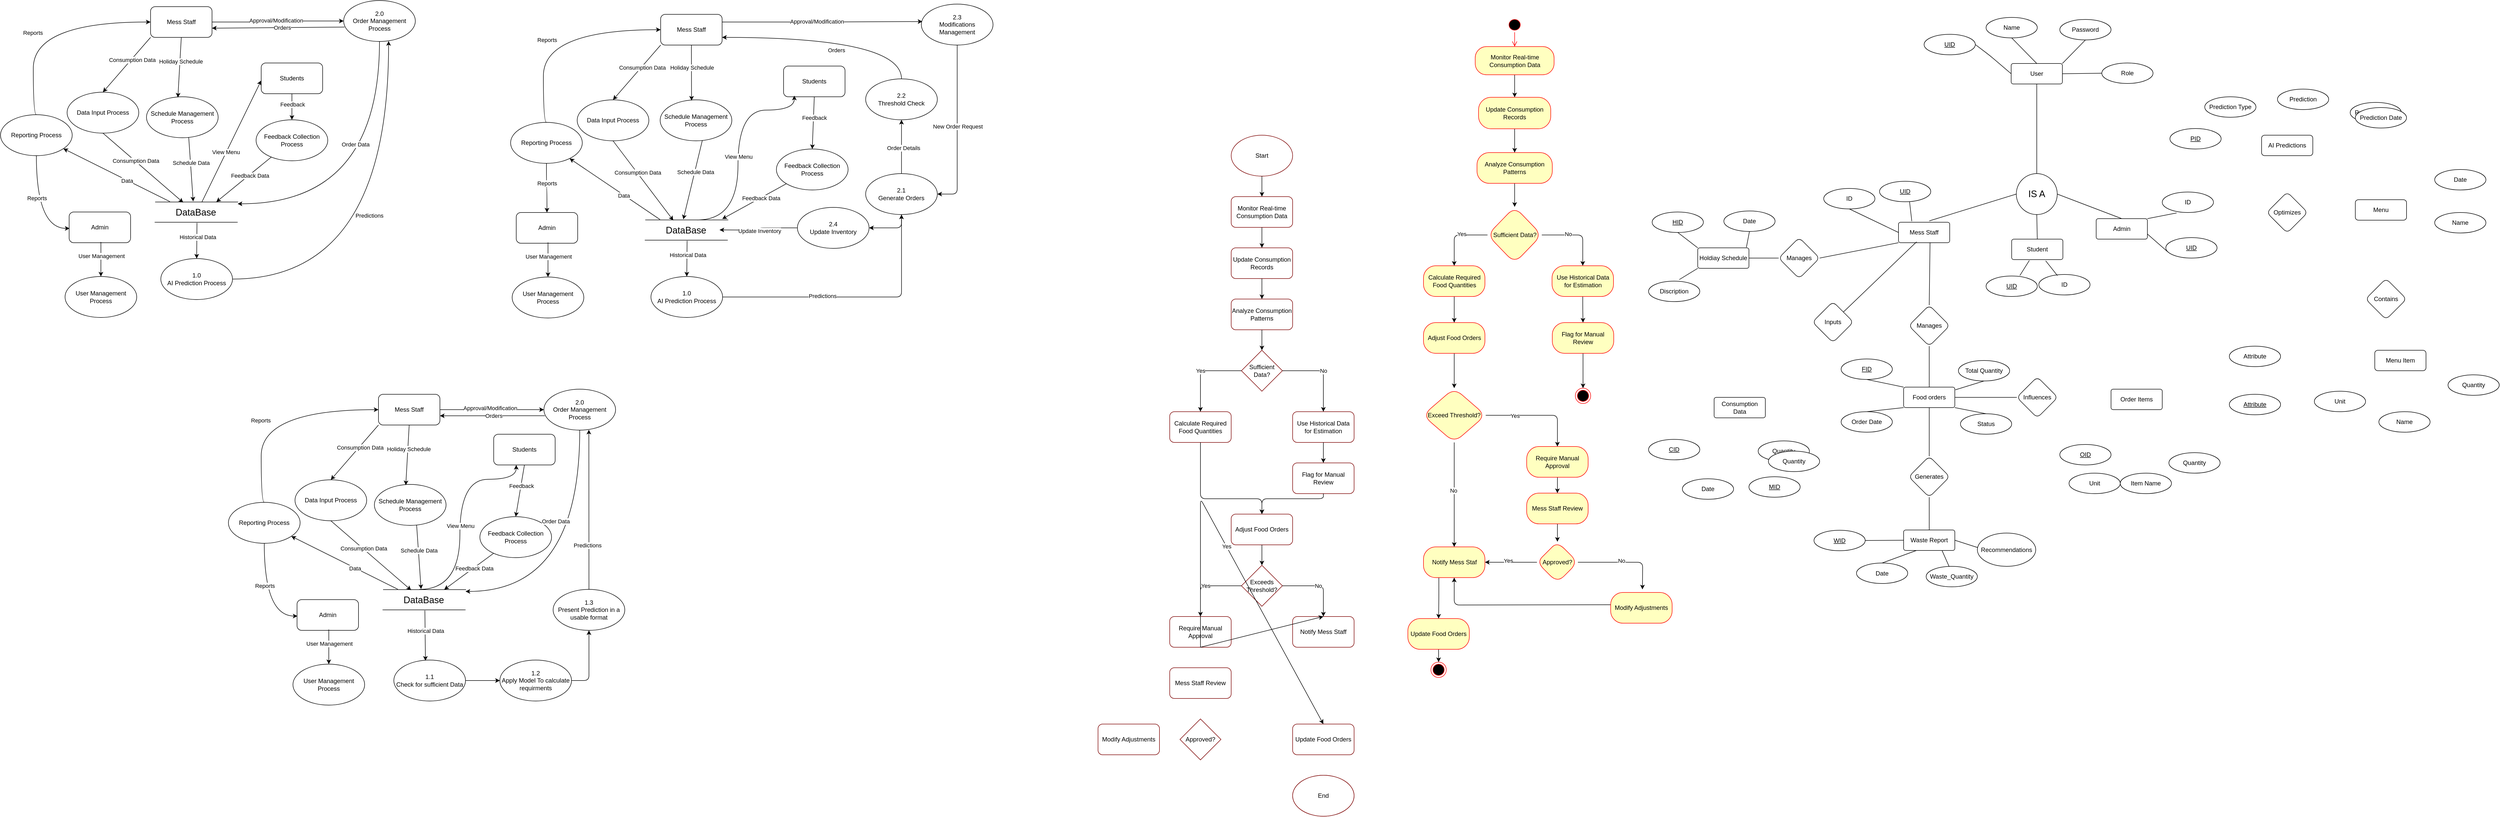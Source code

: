 <mxfile version="24.7.17">
  <diagram name="Page-1" id="_5lLeDn2Kaf3-pnOliNX">
    <mxGraphModel dx="2047" dy="1103" grid="0" gridSize="10" guides="1" tooltips="1" connect="1" arrows="0" fold="1" page="0" pageScale="1" pageWidth="827" pageHeight="1169" math="0" shadow="0">
      <root>
        <mxCell id="0" />
        <mxCell id="1" parent="0" />
        <mxCell id="Yee4-pFSkMJ26Bcqy1Td-12" value="Admin" style="rounded=1;whiteSpace=wrap;html=1;" vertex="1" parent="1">
          <mxGeometry x="-371" y="196" width="120" height="60" as="geometry" />
        </mxCell>
        <mxCell id="Yee4-pFSkMJ26Bcqy1Td-13" value="User Management Process" style="ellipse;whiteSpace=wrap;html=1;rounded=1;" vertex="1" parent="1">
          <mxGeometry x="-379" y="322" width="140" height="80" as="geometry" />
        </mxCell>
        <mxCell id="Yee4-pFSkMJ26Bcqy1Td-152" style="edgeStyle=orthogonalEdgeStyle;rounded=1;orthogonalLoop=1;jettySize=auto;html=1;entryX=0;entryY=0.5;entryDx=0;entryDy=0;" edge="1" parent="1" source="Yee4-pFSkMJ26Bcqy1Td-14" target="Yee4-pFSkMJ26Bcqy1Td-20">
          <mxGeometry relative="1" as="geometry" />
        </mxCell>
        <mxCell id="Yee4-pFSkMJ26Bcqy1Td-153" value="Approval/Modification" style="edgeLabel;html=1;align=center;verticalAlign=middle;resizable=0;points=[];rounded=1;" vertex="1" connectable="0" parent="Yee4-pFSkMJ26Bcqy1Td-152">
          <mxGeometry x="-0.04" y="3" relative="1" as="geometry">
            <mxPoint as="offset" />
          </mxGeometry>
        </mxCell>
        <mxCell id="Yee4-pFSkMJ26Bcqy1Td-14" value="Mess Staff" style="rounded=1;whiteSpace=wrap;html=1;" vertex="1" parent="1">
          <mxGeometry x="-212" y="-205" width="120" height="60" as="geometry" />
        </mxCell>
        <mxCell id="Yee4-pFSkMJ26Bcqy1Td-15" value="Data Input Process" style="ellipse;whiteSpace=wrap;html=1;rounded=1;" vertex="1" parent="1">
          <mxGeometry x="-375" y="-38" width="140" height="80" as="geometry" />
        </mxCell>
        <mxCell id="Yee4-pFSkMJ26Bcqy1Td-16" value="Schedule Management Process" style="ellipse;whiteSpace=wrap;html=1;rounded=1;" vertex="1" parent="1">
          <mxGeometry x="-220" y="-29" width="140" height="80" as="geometry" />
        </mxCell>
        <mxCell id="Yee4-pFSkMJ26Bcqy1Td-17" value="Students" style="rounded=1;whiteSpace=wrap;html=1;" vertex="1" parent="1">
          <mxGeometry x="4" y="-95" width="120" height="60" as="geometry" />
        </mxCell>
        <mxCell id="Yee4-pFSkMJ26Bcqy1Td-18" value="Feedback Collection Process" style="ellipse;whiteSpace=wrap;html=1;rounded=1;" vertex="1" parent="1">
          <mxGeometry x="-6" y="16" width="140" height="80" as="geometry" />
        </mxCell>
        <mxCell id="Yee4-pFSkMJ26Bcqy1Td-19" value="1.0&lt;br&gt;&lt;div&gt;AI Prediction Process&lt;/div&gt;" style="ellipse;whiteSpace=wrap;html=1;rounded=1;" vertex="1" parent="1">
          <mxGeometry x="-192" y="287" width="140" height="80" as="geometry" />
        </mxCell>
        <mxCell id="Yee4-pFSkMJ26Bcqy1Td-20" value="2.0&lt;br&gt;&lt;div&gt;Order Management Process&lt;/div&gt;" style="ellipse;whiteSpace=wrap;html=1;rounded=1;" vertex="1" parent="1">
          <mxGeometry x="165" y="-217" width="140" height="80" as="geometry" />
        </mxCell>
        <mxCell id="Yee4-pFSkMJ26Bcqy1Td-22" value="Reporting Process" style="ellipse;whiteSpace=wrap;html=1;rounded=1;" vertex="1" parent="1">
          <mxGeometry x="-505" y="6" width="140" height="80" as="geometry" />
        </mxCell>
        <mxCell id="Yee4-pFSkMJ26Bcqy1Td-23" value="" style="endArrow=classic;html=1;exitX=0.517;exitY=0.973;exitDx=0;exitDy=0;entryX=0.5;entryY=0;entryDx=0;entryDy=0;edgeStyle=orthogonalEdgeStyle;curved=1;exitPerimeter=0;" edge="1" parent="1" source="Yee4-pFSkMJ26Bcqy1Td-12" target="Yee4-pFSkMJ26Bcqy1Td-13">
          <mxGeometry width="50" height="50" relative="1" as="geometry">
            <mxPoint x="-370" y="496" as="sourcePoint" />
            <mxPoint x="-320" y="446" as="targetPoint" />
          </mxGeometry>
        </mxCell>
        <mxCell id="Yee4-pFSkMJ26Bcqy1Td-24" value="User Management" style="edgeLabel;html=1;align=center;verticalAlign=middle;resizable=0;points=[];rounded=1;" vertex="1" connectable="0" parent="Yee4-pFSkMJ26Bcqy1Td-23">
          <mxGeometry x="-0.2" y="1" relative="1" as="geometry">
            <mxPoint as="offset" />
          </mxGeometry>
        </mxCell>
        <mxCell id="Yee4-pFSkMJ26Bcqy1Td-25" value="" style="endArrow=classic;html=1;exitX=0;exitY=1;exitDx=0;exitDy=0;entryX=0.5;entryY=0;entryDx=0;entryDy=0;" edge="1" parent="1" source="Yee4-pFSkMJ26Bcqy1Td-14" target="Yee4-pFSkMJ26Bcqy1Td-15">
          <mxGeometry width="50" height="50" relative="1" as="geometry">
            <mxPoint x="-370" y="496" as="sourcePoint" />
            <mxPoint x="-320" y="446" as="targetPoint" />
          </mxGeometry>
        </mxCell>
        <mxCell id="Yee4-pFSkMJ26Bcqy1Td-26" value="Consumption Data" style="edgeLabel;html=1;align=center;verticalAlign=middle;resizable=0;points=[];rounded=1;" vertex="1" connectable="0" parent="Yee4-pFSkMJ26Bcqy1Td-25">
          <mxGeometry x="-0.2" y="1" relative="1" as="geometry">
            <mxPoint as="offset" />
          </mxGeometry>
        </mxCell>
        <mxCell id="Yee4-pFSkMJ26Bcqy1Td-27" value="" style="endArrow=classic;html=1;exitX=0.5;exitY=1;exitDx=0;exitDy=0;entryX=0.438;entryY=0.018;entryDx=0;entryDy=0;entryPerimeter=0;" edge="1" parent="1" source="Yee4-pFSkMJ26Bcqy1Td-14" target="Yee4-pFSkMJ26Bcqy1Td-16">
          <mxGeometry width="50" height="50" relative="1" as="geometry">
            <mxPoint x="-370" y="496" as="sourcePoint" />
            <mxPoint x="-320" y="446" as="targetPoint" />
          </mxGeometry>
        </mxCell>
        <mxCell id="Yee4-pFSkMJ26Bcqy1Td-28" value="Holiday Schedule" style="edgeLabel;html=1;align=center;verticalAlign=middle;resizable=0;points=[];rounded=1;" vertex="1" connectable="0" parent="Yee4-pFSkMJ26Bcqy1Td-27">
          <mxGeometry x="-0.2" y="1" relative="1" as="geometry">
            <mxPoint as="offset" />
          </mxGeometry>
        </mxCell>
        <mxCell id="Yee4-pFSkMJ26Bcqy1Td-29" value="" style="endArrow=classic;html=1;exitX=0.5;exitY=1;exitDx=0;exitDy=0;entryX=0.5;entryY=0;entryDx=0;entryDy=0;" edge="1" parent="1" source="Yee4-pFSkMJ26Bcqy1Td-17" target="Yee4-pFSkMJ26Bcqy1Td-18">
          <mxGeometry width="50" height="50" relative="1" as="geometry">
            <mxPoint x="-370" y="496" as="sourcePoint" />
            <mxPoint x="-320" y="446" as="targetPoint" />
          </mxGeometry>
        </mxCell>
        <mxCell id="Yee4-pFSkMJ26Bcqy1Td-30" value="Feedback" style="edgeLabel;html=1;align=center;verticalAlign=middle;resizable=0;points=[];rounded=1;" vertex="1" connectable="0" parent="Yee4-pFSkMJ26Bcqy1Td-29">
          <mxGeometry x="-0.2" y="1" relative="1" as="geometry">
            <mxPoint as="offset" />
          </mxGeometry>
        </mxCell>
        <mxCell id="Yee4-pFSkMJ26Bcqy1Td-33" value="" style="endArrow=classic;html=1;exitX=0.5;exitY=1;exitDx=0;exitDy=0;entryX=0.338;entryY=0.589;entryDx=0;entryDy=0;entryPerimeter=0;" edge="1" parent="1" source="Yee4-pFSkMJ26Bcqy1Td-15" target="Yee4-pFSkMJ26Bcqy1Td-66">
          <mxGeometry width="50" height="50" relative="1" as="geometry">
            <mxPoint x="-370" y="496" as="sourcePoint" />
            <mxPoint x="-152" y="172" as="targetPoint" />
          </mxGeometry>
        </mxCell>
        <mxCell id="Yee4-pFSkMJ26Bcqy1Td-34" value="Consumption Data" style="edgeLabel;html=1;align=center;verticalAlign=middle;resizable=0;points=[];rounded=1;" vertex="1" connectable="0" parent="Yee4-pFSkMJ26Bcqy1Td-33">
          <mxGeometry x="-0.2" y="1" relative="1" as="geometry">
            <mxPoint as="offset" />
          </mxGeometry>
        </mxCell>
        <mxCell id="Yee4-pFSkMJ26Bcqy1Td-35" value="" style="endArrow=classic;html=1;exitX=0.589;exitY=0.985;exitDx=0;exitDy=0;exitPerimeter=0;entryX=0.458;entryY=0.397;entryDx=0;entryDy=0;entryPerimeter=0;" edge="1" parent="1" source="Yee4-pFSkMJ26Bcqy1Td-16" target="Yee4-pFSkMJ26Bcqy1Td-66">
          <mxGeometry width="50" height="50" relative="1" as="geometry">
            <mxPoint x="-370" y="496" as="sourcePoint" />
            <mxPoint x="-122" y="130" as="targetPoint" />
          </mxGeometry>
        </mxCell>
        <mxCell id="Yee4-pFSkMJ26Bcqy1Td-36" value="Schedule Data" style="edgeLabel;html=1;align=center;verticalAlign=middle;resizable=0;points=[];rounded=1;" vertex="1" connectable="0" parent="Yee4-pFSkMJ26Bcqy1Td-35">
          <mxGeometry x="-0.2" y="1" relative="1" as="geometry">
            <mxPoint as="offset" />
          </mxGeometry>
        </mxCell>
        <mxCell id="Yee4-pFSkMJ26Bcqy1Td-37" value="" style="endArrow=classic;html=1;entryX=0.737;entryY=0.493;entryDx=0;entryDy=0;entryPerimeter=0;" edge="1" parent="1" source="Yee4-pFSkMJ26Bcqy1Td-18" target="Yee4-pFSkMJ26Bcqy1Td-66">
          <mxGeometry width="50" height="50" relative="1" as="geometry">
            <mxPoint x="-370" y="496" as="sourcePoint" />
            <mxPoint x="-93.86" y="142.32" as="targetPoint" />
          </mxGeometry>
        </mxCell>
        <mxCell id="Yee4-pFSkMJ26Bcqy1Td-38" value="Feedback Data" style="edgeLabel;html=1;align=center;verticalAlign=middle;resizable=0;points=[];rounded=1;" vertex="1" connectable="0" parent="Yee4-pFSkMJ26Bcqy1Td-37">
          <mxGeometry x="-0.2" y="1" relative="1" as="geometry">
            <mxPoint as="offset" />
          </mxGeometry>
        </mxCell>
        <mxCell id="Yee4-pFSkMJ26Bcqy1Td-39" value="" style="endArrow=classic;html=1;entryX=0.5;entryY=0;entryDx=0;entryDy=0;exitX=0.51;exitY=0.64;exitDx=0;exitDy=0;exitPerimeter=0;" edge="1" parent="1" source="Yee4-pFSkMJ26Bcqy1Td-67" target="Yee4-pFSkMJ26Bcqy1Td-19">
          <mxGeometry width="50" height="50" relative="1" as="geometry">
            <mxPoint x="-120" y="227" as="sourcePoint" />
            <mxPoint x="-110" y="421" as="targetPoint" />
          </mxGeometry>
        </mxCell>
        <mxCell id="Yee4-pFSkMJ26Bcqy1Td-40" value="Historical Data" style="edgeLabel;html=1;align=center;verticalAlign=middle;resizable=0;points=[];rounded=1;" vertex="1" connectable="0" parent="Yee4-pFSkMJ26Bcqy1Td-39">
          <mxGeometry x="-0.2" y="1" relative="1" as="geometry">
            <mxPoint as="offset" />
          </mxGeometry>
        </mxCell>
        <mxCell id="Yee4-pFSkMJ26Bcqy1Td-41" value="" style="endArrow=classic;html=1;exitX=0.5;exitY=1;exitDx=0;exitDy=0;edgeStyle=orthogonalEdgeStyle;curved=1;entryX=0.994;entryY=0.818;entryDx=0;entryDy=0;entryPerimeter=0;" edge="1" parent="1" source="Yee4-pFSkMJ26Bcqy1Td-20" target="Yee4-pFSkMJ26Bcqy1Td-66">
          <mxGeometry width="50" height="50" relative="1" as="geometry">
            <mxPoint x="-370" y="496" as="sourcePoint" />
            <mxPoint x="-121" y="173" as="targetPoint" />
          </mxGeometry>
        </mxCell>
        <mxCell id="Yee4-pFSkMJ26Bcqy1Td-42" value="Order Data" style="edgeLabel;html=1;align=center;verticalAlign=middle;resizable=0;points=[];rounded=1;" vertex="1" connectable="0" parent="Yee4-pFSkMJ26Bcqy1Td-41">
          <mxGeometry x="-0.2" y="1" relative="1" as="geometry">
            <mxPoint x="-48" y="-37" as="offset" />
          </mxGeometry>
        </mxCell>
        <mxCell id="Yee4-pFSkMJ26Bcqy1Td-43" value="" style="endArrow=classic;html=1;entryX=1;entryY=0.5;entryDx=0;entryDy=0;exitX=0.012;exitY=0.648;exitDx=0;exitDy=0;exitPerimeter=0;" edge="1" parent="1" source="Yee4-pFSkMJ26Bcqy1Td-20">
          <mxGeometry width="50" height="50" relative="1" as="geometry">
            <mxPoint x="78" y="-163" as="sourcePoint" />
            <mxPoint x="-92" y="-163" as="targetPoint" />
          </mxGeometry>
        </mxCell>
        <mxCell id="Yee4-pFSkMJ26Bcqy1Td-44" value="Orders" style="edgeLabel;html=1;align=center;verticalAlign=middle;resizable=0;points=[];rounded=1;" vertex="1" connectable="0" parent="Yee4-pFSkMJ26Bcqy1Td-43">
          <mxGeometry x="-0.2" y="1" relative="1" as="geometry">
            <mxPoint x="-18" y="-1" as="offset" />
          </mxGeometry>
        </mxCell>
        <mxCell id="Yee4-pFSkMJ26Bcqy1Td-45" value="" style="endArrow=classic;html=1;exitX=0.5;exitY=1;exitDx=0;exitDy=0;entryX=0.007;entryY=0.535;entryDx=0;entryDy=0;edgeStyle=orthogonalEdgeStyle;curved=1;entryPerimeter=0;" edge="1" parent="1" source="Yee4-pFSkMJ26Bcqy1Td-22" target="Yee4-pFSkMJ26Bcqy1Td-12">
          <mxGeometry width="50" height="50" relative="1" as="geometry">
            <mxPoint x="-370" y="496" as="sourcePoint" />
            <mxPoint x="-320" y="446" as="targetPoint" />
          </mxGeometry>
        </mxCell>
        <mxCell id="Yee4-pFSkMJ26Bcqy1Td-46" value="Reports" style="edgeLabel;html=1;align=center;verticalAlign=middle;resizable=0;points=[];rounded=1;" vertex="1" connectable="0" parent="Yee4-pFSkMJ26Bcqy1Td-45">
          <mxGeometry x="-0.2" y="1" relative="1" as="geometry">
            <mxPoint as="offset" />
          </mxGeometry>
        </mxCell>
        <mxCell id="Yee4-pFSkMJ26Bcqy1Td-47" value="" style="endArrow=classic;html=1;exitX=0.5;exitY=0;exitDx=0;exitDy=0;entryX=0;entryY=0.5;entryDx=0;entryDy=0;edgeStyle=orthogonalEdgeStyle;curved=1;" edge="1" parent="1" source="Yee4-pFSkMJ26Bcqy1Td-22" target="Yee4-pFSkMJ26Bcqy1Td-14">
          <mxGeometry width="50" height="50" relative="1" as="geometry">
            <mxPoint x="-370" y="496" as="sourcePoint" />
            <mxPoint x="-320" y="446" as="targetPoint" />
            <Array as="points">
              <mxPoint x="-441" y="6" />
              <mxPoint x="-441" y="-175" />
            </Array>
          </mxGeometry>
        </mxCell>
        <mxCell id="Yee4-pFSkMJ26Bcqy1Td-48" value="Reports" style="edgeLabel;html=1;align=center;verticalAlign=middle;resizable=0;points=[];rounded=1;" vertex="1" connectable="0" parent="Yee4-pFSkMJ26Bcqy1Td-47">
          <mxGeometry x="-0.2" y="1" relative="1" as="geometry">
            <mxPoint as="offset" />
          </mxGeometry>
        </mxCell>
        <mxCell id="Yee4-pFSkMJ26Bcqy1Td-49" value="" style="endArrow=classic;html=1;exitX=0.177;exitY=0.428;exitDx=0;exitDy=0;exitPerimeter=0;" edge="1" parent="1" source="Yee4-pFSkMJ26Bcqy1Td-66" target="Yee4-pFSkMJ26Bcqy1Td-22">
          <mxGeometry width="50" height="50" relative="1" as="geometry">
            <mxPoint x="-147.8" y="206.0" as="sourcePoint" />
            <mxPoint x="-320" y="446" as="targetPoint" />
          </mxGeometry>
        </mxCell>
        <mxCell id="Yee4-pFSkMJ26Bcqy1Td-50" value="Data" style="edgeLabel;html=1;align=center;verticalAlign=middle;resizable=0;points=[];rounded=1;" vertex="1" connectable="0" parent="Yee4-pFSkMJ26Bcqy1Td-49">
          <mxGeometry x="-0.2" y="1" relative="1" as="geometry">
            <mxPoint as="offset" />
          </mxGeometry>
        </mxCell>
        <mxCell id="Yee4-pFSkMJ26Bcqy1Td-66" value="" style="line;strokeWidth=1;fillColor=none;align=left;verticalAlign=middle;spacingTop=-1;spacingLeft=3;spacingRight=3;rotatable=0;labelPosition=right;points=[];portConstraint=eastwest;strokeColor=inherit;rounded=1;" vertex="1" parent="1">
          <mxGeometry x="-203" y="171" width="162" height="11" as="geometry" />
        </mxCell>
        <mxCell id="Yee4-pFSkMJ26Bcqy1Td-67" value="" style="line;strokeWidth=1;fillColor=none;align=left;verticalAlign=middle;spacingTop=-1;spacingLeft=3;spacingRight=3;rotatable=0;labelPosition=right;points=[];portConstraint=eastwest;strokeColor=inherit;rounded=1;" vertex="1" parent="1">
          <mxGeometry x="-204" y="212" width="162" height="8" as="geometry" />
        </mxCell>
        <mxCell id="Yee4-pFSkMJ26Bcqy1Td-71" value="&lt;font style=&quot;font-size: 18px;&quot;&gt;DataBase&lt;/font&gt;" style="text;html=1;align=center;verticalAlign=middle;resizable=0;points=[];autosize=1;strokeColor=none;fillColor=none;" vertex="1" parent="1">
          <mxGeometry x="-172.5" y="180" width="97" height="34" as="geometry" />
        </mxCell>
        <mxCell id="Yee4-pFSkMJ26Bcqy1Td-72" style="edgeStyle=orthogonalEdgeStyle;rounded=1;orthogonalLoop=1;jettySize=auto;html=1;entryX=0.627;entryY=0.99;entryDx=0;entryDy=0;entryPerimeter=0;curved=1;" edge="1" parent="1" source="Yee4-pFSkMJ26Bcqy1Td-19" target="Yee4-pFSkMJ26Bcqy1Td-20">
          <mxGeometry relative="1" as="geometry" />
        </mxCell>
        <mxCell id="Yee4-pFSkMJ26Bcqy1Td-73" value="Predictions" style="edgeLabel;html=1;align=center;verticalAlign=middle;resizable=0;points=[];rounded=1;" vertex="1" connectable="0" parent="Yee4-pFSkMJ26Bcqy1Td-72">
          <mxGeometry x="0.116" y="38" relative="1" as="geometry">
            <mxPoint as="offset" />
          </mxGeometry>
        </mxCell>
        <mxCell id="Yee4-pFSkMJ26Bcqy1Td-110" value="Admin" style="rounded=1;whiteSpace=wrap;html=1;" vertex="1" parent="1">
          <mxGeometry x="502" y="197" width="120" height="60" as="geometry" />
        </mxCell>
        <mxCell id="Yee4-pFSkMJ26Bcqy1Td-111" value="User Management Process" style="ellipse;whiteSpace=wrap;html=1;rounded=1;" vertex="1" parent="1">
          <mxGeometry x="494" y="323" width="140" height="80" as="geometry" />
        </mxCell>
        <mxCell id="Yee4-pFSkMJ26Bcqy1Td-156" style="edgeStyle=orthogonalEdgeStyle;rounded=1;orthogonalLoop=1;jettySize=auto;html=1;exitX=1;exitY=0.25;exitDx=0;exitDy=0;entryX=0.015;entryY=0.426;entryDx=0;entryDy=0;entryPerimeter=0;" edge="1" parent="1" source="Yee4-pFSkMJ26Bcqy1Td-112" target="Yee4-pFSkMJ26Bcqy1Td-149">
          <mxGeometry relative="1" as="geometry">
            <mxPoint x="1013.947" y="-175.158" as="targetPoint" />
          </mxGeometry>
        </mxCell>
        <mxCell id="Yee4-pFSkMJ26Bcqy1Td-158" value="Text" style="edgeLabel;html=1;align=center;verticalAlign=middle;resizable=0;points=[];rounded=1;" vertex="1" connectable="0" parent="Yee4-pFSkMJ26Bcqy1Td-156">
          <mxGeometry x="-0.065" y="-1" relative="1" as="geometry">
            <mxPoint as="offset" />
          </mxGeometry>
        </mxCell>
        <mxCell id="Yee4-pFSkMJ26Bcqy1Td-159" value="Approval/Modification" style="edgeLabel;html=1;align=center;verticalAlign=middle;resizable=0;points=[];rounded=1;" vertex="1" connectable="0" parent="Yee4-pFSkMJ26Bcqy1Td-156">
          <mxGeometry x="-0.059" y="-3" relative="1" as="geometry">
            <mxPoint y="-4" as="offset" />
          </mxGeometry>
        </mxCell>
        <mxCell id="Yee4-pFSkMJ26Bcqy1Td-112" value="Mess Staff" style="rounded=1;whiteSpace=wrap;html=1;" vertex="1" parent="1">
          <mxGeometry x="784" y="-190" width="120" height="60" as="geometry" />
        </mxCell>
        <mxCell id="Yee4-pFSkMJ26Bcqy1Td-113" value="Data Input Process" style="ellipse;whiteSpace=wrap;html=1;rounded=1;" vertex="1" parent="1">
          <mxGeometry x="621" y="-23" width="140" height="80" as="geometry" />
        </mxCell>
        <mxCell id="Yee4-pFSkMJ26Bcqy1Td-114" value="Schedule Management Process" style="ellipse;whiteSpace=wrap;html=1;rounded=1;" vertex="1" parent="1">
          <mxGeometry x="783" y="-23" width="140" height="80" as="geometry" />
        </mxCell>
        <mxCell id="Yee4-pFSkMJ26Bcqy1Td-115" value="Students" style="rounded=1;whiteSpace=wrap;html=1;" vertex="1" parent="1">
          <mxGeometry x="1024" y="-89" width="120" height="60" as="geometry" />
        </mxCell>
        <mxCell id="Yee4-pFSkMJ26Bcqy1Td-116" value="Feedback Collection Process" style="ellipse;whiteSpace=wrap;html=1;rounded=1;" vertex="1" parent="1">
          <mxGeometry x="1010" y="73" width="140" height="80" as="geometry" />
        </mxCell>
        <mxCell id="Yee4-pFSkMJ26Bcqy1Td-148" style="edgeStyle=orthogonalEdgeStyle;rounded=1;orthogonalLoop=1;jettySize=auto;html=1;entryX=0.5;entryY=1;entryDx=0;entryDy=0;" edge="1" parent="1" source="Yee4-pFSkMJ26Bcqy1Td-117" target="Yee4-pFSkMJ26Bcqy1Td-146">
          <mxGeometry relative="1" as="geometry" />
        </mxCell>
        <mxCell id="Yee4-pFSkMJ26Bcqy1Td-151" value="Predictions" style="edgeLabel;html=1;align=center;verticalAlign=middle;resizable=0;points=[];rounded=1;" vertex="1" connectable="0" parent="Yee4-pFSkMJ26Bcqy1Td-148">
          <mxGeometry x="-0.236" y="2" relative="1" as="geometry">
            <mxPoint as="offset" />
          </mxGeometry>
        </mxCell>
        <mxCell id="Yee4-pFSkMJ26Bcqy1Td-117" value="1.0&lt;br&gt;&lt;div&gt;AI Prediction Process&lt;/div&gt;" style="ellipse;whiteSpace=wrap;html=1;rounded=1;" vertex="1" parent="1">
          <mxGeometry x="765" y="322" width="140" height="80" as="geometry" />
        </mxCell>
        <mxCell id="Yee4-pFSkMJ26Bcqy1Td-118" value="Reporting Process" style="ellipse;whiteSpace=wrap;html=1;rounded=1;" vertex="1" parent="1">
          <mxGeometry x="491" y="21" width="140" height="80" as="geometry" />
        </mxCell>
        <mxCell id="Yee4-pFSkMJ26Bcqy1Td-119" value="" style="endArrow=classic;html=1;exitX=0.517;exitY=0.973;exitDx=0;exitDy=0;entryX=0.5;entryY=0;entryDx=0;entryDy=0;edgeStyle=orthogonalEdgeStyle;curved=1;exitPerimeter=0;" edge="1" parent="1" source="Yee4-pFSkMJ26Bcqy1Td-110" target="Yee4-pFSkMJ26Bcqy1Td-111">
          <mxGeometry width="50" height="50" relative="1" as="geometry">
            <mxPoint x="503" y="497" as="sourcePoint" />
            <mxPoint x="553" y="447" as="targetPoint" />
          </mxGeometry>
        </mxCell>
        <mxCell id="Yee4-pFSkMJ26Bcqy1Td-120" value="User Management" style="edgeLabel;html=1;align=center;verticalAlign=middle;resizable=0;points=[];rounded=1;" vertex="1" connectable="0" parent="Yee4-pFSkMJ26Bcqy1Td-119">
          <mxGeometry x="-0.2" y="1" relative="1" as="geometry">
            <mxPoint as="offset" />
          </mxGeometry>
        </mxCell>
        <mxCell id="Yee4-pFSkMJ26Bcqy1Td-121" value="" style="endArrow=classic;html=1;exitX=0;exitY=1;exitDx=0;exitDy=0;entryX=0.5;entryY=0;entryDx=0;entryDy=0;" edge="1" parent="1" source="Yee4-pFSkMJ26Bcqy1Td-112" target="Yee4-pFSkMJ26Bcqy1Td-113">
          <mxGeometry width="50" height="50" relative="1" as="geometry">
            <mxPoint x="626" y="511" as="sourcePoint" />
            <mxPoint x="676" y="461" as="targetPoint" />
          </mxGeometry>
        </mxCell>
        <mxCell id="Yee4-pFSkMJ26Bcqy1Td-122" value="Consumption Data" style="edgeLabel;html=1;align=center;verticalAlign=middle;resizable=0;points=[];rounded=1;" vertex="1" connectable="0" parent="Yee4-pFSkMJ26Bcqy1Td-121">
          <mxGeometry x="-0.2" y="1" relative="1" as="geometry">
            <mxPoint as="offset" />
          </mxGeometry>
        </mxCell>
        <mxCell id="Yee4-pFSkMJ26Bcqy1Td-123" value="" style="endArrow=classic;html=1;exitX=0.5;exitY=1;exitDx=0;exitDy=0;entryX=0.438;entryY=0.018;entryDx=0;entryDy=0;entryPerimeter=0;" edge="1" parent="1" source="Yee4-pFSkMJ26Bcqy1Td-112" target="Yee4-pFSkMJ26Bcqy1Td-114">
          <mxGeometry width="50" height="50" relative="1" as="geometry">
            <mxPoint x="626" y="511" as="sourcePoint" />
            <mxPoint x="676" y="461" as="targetPoint" />
          </mxGeometry>
        </mxCell>
        <mxCell id="Yee4-pFSkMJ26Bcqy1Td-124" value="Holiday Schedule" style="edgeLabel;html=1;align=center;verticalAlign=middle;resizable=0;points=[];rounded=1;" vertex="1" connectable="0" parent="Yee4-pFSkMJ26Bcqy1Td-123">
          <mxGeometry x="-0.2" y="1" relative="1" as="geometry">
            <mxPoint as="offset" />
          </mxGeometry>
        </mxCell>
        <mxCell id="Yee4-pFSkMJ26Bcqy1Td-125" value="" style="endArrow=classic;html=1;exitX=0.5;exitY=1;exitDx=0;exitDy=0;entryX=0.5;entryY=0;entryDx=0;entryDy=0;" edge="1" parent="1" source="Yee4-pFSkMJ26Bcqy1Td-115" target="Yee4-pFSkMJ26Bcqy1Td-116">
          <mxGeometry width="50" height="50" relative="1" as="geometry">
            <mxPoint x="626" y="511" as="sourcePoint" />
            <mxPoint x="676" y="461" as="targetPoint" />
          </mxGeometry>
        </mxCell>
        <mxCell id="Yee4-pFSkMJ26Bcqy1Td-126" value="Feedback" style="edgeLabel;html=1;align=center;verticalAlign=middle;resizable=0;points=[];rounded=1;" vertex="1" connectable="0" parent="Yee4-pFSkMJ26Bcqy1Td-125">
          <mxGeometry x="-0.2" y="1" relative="1" as="geometry">
            <mxPoint as="offset" />
          </mxGeometry>
        </mxCell>
        <mxCell id="Yee4-pFSkMJ26Bcqy1Td-127" value="" style="endArrow=classic;html=1;exitX=0.5;exitY=1;exitDx=0;exitDy=0;entryX=0.338;entryY=0.589;entryDx=0;entryDy=0;entryPerimeter=0;" edge="1" parent="1" source="Yee4-pFSkMJ26Bcqy1Td-113" target="Yee4-pFSkMJ26Bcqy1Td-143">
          <mxGeometry width="50" height="50" relative="1" as="geometry">
            <mxPoint x="626" y="511" as="sourcePoint" />
            <mxPoint x="844" y="187" as="targetPoint" />
          </mxGeometry>
        </mxCell>
        <mxCell id="Yee4-pFSkMJ26Bcqy1Td-128" value="Consumption Data" style="edgeLabel;html=1;align=center;verticalAlign=middle;resizable=0;points=[];rounded=1;" vertex="1" connectable="0" parent="Yee4-pFSkMJ26Bcqy1Td-127">
          <mxGeometry x="-0.2" y="1" relative="1" as="geometry">
            <mxPoint as="offset" />
          </mxGeometry>
        </mxCell>
        <mxCell id="Yee4-pFSkMJ26Bcqy1Td-129" value="" style="endArrow=classic;html=1;exitX=0.589;exitY=0.985;exitDx=0;exitDy=0;exitPerimeter=0;entryX=0.458;entryY=0.397;entryDx=0;entryDy=0;entryPerimeter=0;" edge="1" parent="1" source="Yee4-pFSkMJ26Bcqy1Td-114" target="Yee4-pFSkMJ26Bcqy1Td-143">
          <mxGeometry width="50" height="50" relative="1" as="geometry">
            <mxPoint x="626" y="511" as="sourcePoint" />
            <mxPoint x="874" y="145" as="targetPoint" />
          </mxGeometry>
        </mxCell>
        <mxCell id="Yee4-pFSkMJ26Bcqy1Td-130" value="Schedule Data" style="edgeLabel;html=1;align=center;verticalAlign=middle;resizable=0;points=[];rounded=1;" vertex="1" connectable="0" parent="Yee4-pFSkMJ26Bcqy1Td-129">
          <mxGeometry x="-0.2" y="1" relative="1" as="geometry">
            <mxPoint as="offset" />
          </mxGeometry>
        </mxCell>
        <mxCell id="Yee4-pFSkMJ26Bcqy1Td-131" value="" style="endArrow=classic;html=1;entryX=0.927;entryY=0.333;entryDx=0;entryDy=0;entryPerimeter=0;" edge="1" parent="1" source="Yee4-pFSkMJ26Bcqy1Td-116" target="Yee4-pFSkMJ26Bcqy1Td-143">
          <mxGeometry width="50" height="50" relative="1" as="geometry">
            <mxPoint x="626" y="511" as="sourcePoint" />
            <mxPoint x="902.14" y="157.32" as="targetPoint" />
          </mxGeometry>
        </mxCell>
        <mxCell id="Yee4-pFSkMJ26Bcqy1Td-132" value="Feedback Data" style="edgeLabel;html=1;align=center;verticalAlign=middle;resizable=0;points=[];rounded=1;" vertex="1" connectable="0" parent="Yee4-pFSkMJ26Bcqy1Td-131">
          <mxGeometry x="-0.2" y="1" relative="1" as="geometry">
            <mxPoint as="offset" />
          </mxGeometry>
        </mxCell>
        <mxCell id="Yee4-pFSkMJ26Bcqy1Td-133" value="" style="endArrow=classic;html=1;entryX=0.5;entryY=0;entryDx=0;entryDy=0;exitX=0.51;exitY=0.64;exitDx=0;exitDy=0;exitPerimeter=0;" edge="1" parent="1" source="Yee4-pFSkMJ26Bcqy1Td-144" target="Yee4-pFSkMJ26Bcqy1Td-117">
          <mxGeometry width="50" height="50" relative="1" as="geometry">
            <mxPoint x="837" y="262" as="sourcePoint" />
            <mxPoint x="847" y="456" as="targetPoint" />
          </mxGeometry>
        </mxCell>
        <mxCell id="Yee4-pFSkMJ26Bcqy1Td-134" value="Historical Data" style="edgeLabel;html=1;align=center;verticalAlign=middle;resizable=0;points=[];rounded=1;" vertex="1" connectable="0" parent="Yee4-pFSkMJ26Bcqy1Td-133">
          <mxGeometry x="-0.2" y="1" relative="1" as="geometry">
            <mxPoint as="offset" />
          </mxGeometry>
        </mxCell>
        <mxCell id="Yee4-pFSkMJ26Bcqy1Td-135" value="" style="endArrow=classic;html=1;entryX=1;entryY=0.75;entryDx=0;entryDy=0;exitX=0.5;exitY=0;exitDx=0;exitDy=0;edgeStyle=orthogonalEdgeStyle;curved=1;" edge="1" parent="1" target="Yee4-pFSkMJ26Bcqy1Td-112" source="Yee4-pFSkMJ26Bcqy1Td-147">
          <mxGeometry width="50" height="50" relative="1" as="geometry">
            <mxPoint x="1203" y="-160" as="sourcePoint" />
            <mxPoint x="676" y="461" as="targetPoint" />
          </mxGeometry>
        </mxCell>
        <mxCell id="Yee4-pFSkMJ26Bcqy1Td-155" value="Orders" style="edgeLabel;html=1;align=center;verticalAlign=middle;resizable=0;points=[];rounded=1;" vertex="1" connectable="0" parent="Yee4-pFSkMJ26Bcqy1Td-135">
          <mxGeometry x="-0.121" y="36" relative="1" as="geometry">
            <mxPoint x="-19" y="-11" as="offset" />
          </mxGeometry>
        </mxCell>
        <mxCell id="Yee4-pFSkMJ26Bcqy1Td-137" value="" style="endArrow=classic;html=1;exitX=0.5;exitY=1;exitDx=0;exitDy=0;entryX=0.5;entryY=0;entryDx=0;entryDy=0;edgeStyle=orthogonalEdgeStyle;curved=1;" edge="1" parent="1" source="Yee4-pFSkMJ26Bcqy1Td-118" target="Yee4-pFSkMJ26Bcqy1Td-110">
          <mxGeometry width="50" height="50" relative="1" as="geometry">
            <mxPoint x="626" y="511" as="sourcePoint" />
            <mxPoint x="676" y="461" as="targetPoint" />
          </mxGeometry>
        </mxCell>
        <mxCell id="Yee4-pFSkMJ26Bcqy1Td-138" value="Reports" style="edgeLabel;html=1;align=center;verticalAlign=middle;resizable=0;points=[];rounded=1;" vertex="1" connectable="0" parent="Yee4-pFSkMJ26Bcqy1Td-137">
          <mxGeometry x="-0.2" y="1" relative="1" as="geometry">
            <mxPoint as="offset" />
          </mxGeometry>
        </mxCell>
        <mxCell id="Yee4-pFSkMJ26Bcqy1Td-139" value="" style="endArrow=classic;html=1;exitX=0.5;exitY=0;exitDx=0;exitDy=0;entryX=0;entryY=0.5;entryDx=0;entryDy=0;edgeStyle=orthogonalEdgeStyle;curved=1;" edge="1" parent="1" source="Yee4-pFSkMJ26Bcqy1Td-118" target="Yee4-pFSkMJ26Bcqy1Td-112">
          <mxGeometry width="50" height="50" relative="1" as="geometry">
            <mxPoint x="626" y="511" as="sourcePoint" />
            <mxPoint x="676" y="461" as="targetPoint" />
            <Array as="points">
              <mxPoint x="555" y="21" />
              <mxPoint x="555" y="-160" />
            </Array>
          </mxGeometry>
        </mxCell>
        <mxCell id="Yee4-pFSkMJ26Bcqy1Td-140" value="Reports" style="edgeLabel;html=1;align=center;verticalAlign=middle;resizable=0;points=[];rounded=1;" vertex="1" connectable="0" parent="Yee4-pFSkMJ26Bcqy1Td-139">
          <mxGeometry x="-0.2" y="1" relative="1" as="geometry">
            <mxPoint x="8" y="-1" as="offset" />
          </mxGeometry>
        </mxCell>
        <mxCell id="Yee4-pFSkMJ26Bcqy1Td-141" value="" style="endArrow=classic;html=1;exitX=0.177;exitY=0.428;exitDx=0;exitDy=0;exitPerimeter=0;" edge="1" parent="1" source="Yee4-pFSkMJ26Bcqy1Td-143" target="Yee4-pFSkMJ26Bcqy1Td-118">
          <mxGeometry width="50" height="50" relative="1" as="geometry">
            <mxPoint x="848.2" y="221.0" as="sourcePoint" />
            <mxPoint x="676" y="461" as="targetPoint" />
          </mxGeometry>
        </mxCell>
        <mxCell id="Yee4-pFSkMJ26Bcqy1Td-142" value="Data" style="edgeLabel;html=1;align=center;verticalAlign=middle;resizable=0;points=[];rounded=1;" vertex="1" connectable="0" parent="Yee4-pFSkMJ26Bcqy1Td-141">
          <mxGeometry x="-0.2" y="1" relative="1" as="geometry">
            <mxPoint as="offset" />
          </mxGeometry>
        </mxCell>
        <mxCell id="Yee4-pFSkMJ26Bcqy1Td-143" value="" style="line;strokeWidth=1;fillColor=none;align=left;verticalAlign=middle;spacingTop=-1;spacingLeft=3;spacingRight=3;rotatable=0;labelPosition=right;points=[];portConstraint=eastwest;strokeColor=inherit;rounded=1;" vertex="1" parent="1">
          <mxGeometry x="754" y="206" width="162" height="11" as="geometry" />
        </mxCell>
        <mxCell id="Yee4-pFSkMJ26Bcqy1Td-144" value="" style="line;strokeWidth=1;fillColor=none;align=left;verticalAlign=middle;spacingTop=-1;spacingLeft=3;spacingRight=3;rotatable=0;labelPosition=right;points=[];portConstraint=eastwest;strokeColor=inherit;rounded=1;" vertex="1" parent="1">
          <mxGeometry x="753" y="247" width="162" height="8" as="geometry" />
        </mxCell>
        <mxCell id="Yee4-pFSkMJ26Bcqy1Td-145" value="&lt;font style=&quot;font-size: 18px;&quot;&gt;DataBase&lt;/font&gt;" style="text;html=1;align=center;verticalAlign=middle;resizable=0;points=[];autosize=1;strokeColor=none;fillColor=none;" vertex="1" parent="1">
          <mxGeometry x="784.5" y="215" width="97" height="34" as="geometry" />
        </mxCell>
        <mxCell id="Yee4-pFSkMJ26Bcqy1Td-150" style="edgeStyle=orthogonalEdgeStyle;rounded=1;orthogonalLoop=1;jettySize=auto;html=1;entryX=0.5;entryY=1;entryDx=0;entryDy=0;" edge="1" parent="1" source="Yee4-pFSkMJ26Bcqy1Td-146" target="Yee4-pFSkMJ26Bcqy1Td-147">
          <mxGeometry relative="1" as="geometry" />
        </mxCell>
        <mxCell id="Yee4-pFSkMJ26Bcqy1Td-154" value="Order Details" style="edgeLabel;html=1;align=center;verticalAlign=middle;resizable=0;points=[];rounded=1;" vertex="1" connectable="0" parent="Yee4-pFSkMJ26Bcqy1Td-150">
          <mxGeometry x="-0.062" y="-3" relative="1" as="geometry">
            <mxPoint y="-1" as="offset" />
          </mxGeometry>
        </mxCell>
        <mxCell id="Yee4-pFSkMJ26Bcqy1Td-162" style="edgeStyle=orthogonalEdgeStyle;rounded=1;orthogonalLoop=1;jettySize=auto;html=1;entryX=1;entryY=0.5;entryDx=0;entryDy=0;" edge="1" parent="1" source="Yee4-pFSkMJ26Bcqy1Td-146" target="Yee4-pFSkMJ26Bcqy1Td-161">
          <mxGeometry relative="1" as="geometry">
            <mxPoint x="1145.26" y="232.0" as="targetPoint" />
          </mxGeometry>
        </mxCell>
        <mxCell id="Yee4-pFSkMJ26Bcqy1Td-146" value="2.1&lt;br&gt;&lt;div&gt;Generate Orders&lt;br&gt;&lt;/div&gt;" style="ellipse;whiteSpace=wrap;html=1;rounded=1;" vertex="1" parent="1">
          <mxGeometry x="1184.26" y="121" width="140" height="80" as="geometry" />
        </mxCell>
        <mxCell id="Yee4-pFSkMJ26Bcqy1Td-147" value="2.2&lt;br&gt;Threshold Check" style="ellipse;whiteSpace=wrap;html=1;rounded=1;" vertex="1" parent="1">
          <mxGeometry x="1184.26" y="-64" width="140" height="80" as="geometry" />
        </mxCell>
        <mxCell id="Yee4-pFSkMJ26Bcqy1Td-157" style="edgeStyle=orthogonalEdgeStyle;rounded=1;orthogonalLoop=1;jettySize=auto;html=1;entryX=1;entryY=0.5;entryDx=0;entryDy=0;" edge="1" parent="1" source="Yee4-pFSkMJ26Bcqy1Td-149" target="Yee4-pFSkMJ26Bcqy1Td-146">
          <mxGeometry relative="1" as="geometry" />
        </mxCell>
        <mxCell id="Yee4-pFSkMJ26Bcqy1Td-160" value="New Order Request" style="edgeLabel;html=1;align=center;verticalAlign=middle;resizable=0;points=[];rounded=1;" vertex="1" connectable="0" parent="Yee4-pFSkMJ26Bcqy1Td-157">
          <mxGeometry x="-0.038" y="1" relative="1" as="geometry">
            <mxPoint as="offset" />
          </mxGeometry>
        </mxCell>
        <mxCell id="Yee4-pFSkMJ26Bcqy1Td-149" value="2.3&lt;br&gt;Modifications Management" style="ellipse;whiteSpace=wrap;html=1;rounded=1;" vertex="1" parent="1">
          <mxGeometry x="1293" y="-210" width="140" height="80" as="geometry" />
        </mxCell>
        <mxCell id="Yee4-pFSkMJ26Bcqy1Td-163" style="edgeStyle=orthogonalEdgeStyle;rounded=1;orthogonalLoop=1;jettySize=auto;html=1;" edge="1" parent="1" source="Yee4-pFSkMJ26Bcqy1Td-161">
          <mxGeometry relative="1" as="geometry">
            <mxPoint x="899" y="231" as="targetPoint" />
          </mxGeometry>
        </mxCell>
        <mxCell id="Yee4-pFSkMJ26Bcqy1Td-164" value="Update Inventory" style="edgeLabel;html=1;align=center;verticalAlign=middle;resizable=0;points=[];rounded=1;" vertex="1" connectable="0" parent="Yee4-pFSkMJ26Bcqy1Td-163">
          <mxGeometry x="0.187" relative="1" as="geometry">
            <mxPoint x="14" y="1" as="offset" />
          </mxGeometry>
        </mxCell>
        <mxCell id="Yee4-pFSkMJ26Bcqy1Td-161" value="2.4&lt;br&gt;Update Inventory" style="ellipse;whiteSpace=wrap;html=1;rounded=1;" vertex="1" parent="1">
          <mxGeometry x="1051" y="187" width="140" height="80" as="geometry" />
        </mxCell>
        <mxCell id="Yee4-pFSkMJ26Bcqy1Td-165" value="Admin" style="rounded=1;whiteSpace=wrap;html=1;" vertex="1" parent="1">
          <mxGeometry x="74" y="953" width="120" height="60" as="geometry" />
        </mxCell>
        <mxCell id="Yee4-pFSkMJ26Bcqy1Td-166" value="User Management Process" style="ellipse;whiteSpace=wrap;html=1;rounded=1;" vertex="1" parent="1">
          <mxGeometry x="66" y="1079" width="140" height="80" as="geometry" />
        </mxCell>
        <mxCell id="Yee4-pFSkMJ26Bcqy1Td-167" style="edgeStyle=orthogonalEdgeStyle;rounded=1;orthogonalLoop=1;jettySize=auto;html=1;entryX=0;entryY=0.5;entryDx=0;entryDy=0;" edge="1" parent="1" source="Yee4-pFSkMJ26Bcqy1Td-169" target="Yee4-pFSkMJ26Bcqy1Td-175">
          <mxGeometry relative="1" as="geometry" />
        </mxCell>
        <mxCell id="Yee4-pFSkMJ26Bcqy1Td-168" value="Approval/Modification" style="edgeLabel;html=1;align=center;verticalAlign=middle;resizable=0;points=[];rounded=1;" vertex="1" connectable="0" parent="Yee4-pFSkMJ26Bcqy1Td-167">
          <mxGeometry x="-0.04" y="3" relative="1" as="geometry">
            <mxPoint as="offset" />
          </mxGeometry>
        </mxCell>
        <mxCell id="Yee4-pFSkMJ26Bcqy1Td-169" value="Mess Staff" style="rounded=1;whiteSpace=wrap;html=1;" vertex="1" parent="1">
          <mxGeometry x="233" y="552" width="120" height="60" as="geometry" />
        </mxCell>
        <mxCell id="Yee4-pFSkMJ26Bcqy1Td-170" value="Data Input Process" style="ellipse;whiteSpace=wrap;html=1;rounded=1;" vertex="1" parent="1">
          <mxGeometry x="70" y="719" width="140" height="80" as="geometry" />
        </mxCell>
        <mxCell id="Yee4-pFSkMJ26Bcqy1Td-171" value="Schedule Management Process" style="ellipse;whiteSpace=wrap;html=1;rounded=1;" vertex="1" parent="1">
          <mxGeometry x="225" y="728" width="140" height="80" as="geometry" />
        </mxCell>
        <mxCell id="Yee4-pFSkMJ26Bcqy1Td-172" value="Students" style="rounded=1;whiteSpace=wrap;html=1;" vertex="1" parent="1">
          <mxGeometry x="458" y="630" width="120" height="60" as="geometry" />
        </mxCell>
        <mxCell id="Yee4-pFSkMJ26Bcqy1Td-173" value="Feedback Collection Process" style="ellipse;whiteSpace=wrap;html=1;rounded=1;" vertex="1" parent="1">
          <mxGeometry x="431" y="791" width="140" height="80" as="geometry" />
        </mxCell>
        <mxCell id="Yee4-pFSkMJ26Bcqy1Td-175" value="2.0&lt;br&gt;&lt;div&gt;Order Management Process&lt;/div&gt;" style="ellipse;whiteSpace=wrap;html=1;rounded=1;" vertex="1" parent="1">
          <mxGeometry x="556" y="542" width="140" height="80" as="geometry" />
        </mxCell>
        <mxCell id="Yee4-pFSkMJ26Bcqy1Td-176" value="Reporting Process" style="ellipse;whiteSpace=wrap;html=1;rounded=1;" vertex="1" parent="1">
          <mxGeometry x="-60" y="763" width="140" height="80" as="geometry" />
        </mxCell>
        <mxCell id="Yee4-pFSkMJ26Bcqy1Td-177" value="" style="endArrow=classic;html=1;exitX=0.517;exitY=0.973;exitDx=0;exitDy=0;entryX=0.5;entryY=0;entryDx=0;entryDy=0;edgeStyle=orthogonalEdgeStyle;curved=1;exitPerimeter=0;" edge="1" parent="1" source="Yee4-pFSkMJ26Bcqy1Td-165" target="Yee4-pFSkMJ26Bcqy1Td-166">
          <mxGeometry width="50" height="50" relative="1" as="geometry">
            <mxPoint x="75" y="1253" as="sourcePoint" />
            <mxPoint x="125" y="1203" as="targetPoint" />
          </mxGeometry>
        </mxCell>
        <mxCell id="Yee4-pFSkMJ26Bcqy1Td-178" value="User Management" style="edgeLabel;html=1;align=center;verticalAlign=middle;resizable=0;points=[];rounded=1;" vertex="1" connectable="0" parent="Yee4-pFSkMJ26Bcqy1Td-177">
          <mxGeometry x="-0.2" y="1" relative="1" as="geometry">
            <mxPoint as="offset" />
          </mxGeometry>
        </mxCell>
        <mxCell id="Yee4-pFSkMJ26Bcqy1Td-179" value="" style="endArrow=classic;html=1;exitX=0;exitY=1;exitDx=0;exitDy=0;entryX=0.5;entryY=0;entryDx=0;entryDy=0;" edge="1" parent="1" source="Yee4-pFSkMJ26Bcqy1Td-169" target="Yee4-pFSkMJ26Bcqy1Td-170">
          <mxGeometry width="50" height="50" relative="1" as="geometry">
            <mxPoint x="75" y="1253" as="sourcePoint" />
            <mxPoint x="125" y="1203" as="targetPoint" />
          </mxGeometry>
        </mxCell>
        <mxCell id="Yee4-pFSkMJ26Bcqy1Td-180" value="Consumption Data" style="edgeLabel;html=1;align=center;verticalAlign=middle;resizable=0;points=[];rounded=1;" vertex="1" connectable="0" parent="Yee4-pFSkMJ26Bcqy1Td-179">
          <mxGeometry x="-0.2" y="1" relative="1" as="geometry">
            <mxPoint as="offset" />
          </mxGeometry>
        </mxCell>
        <mxCell id="Yee4-pFSkMJ26Bcqy1Td-181" value="" style="endArrow=classic;html=1;exitX=0.5;exitY=1;exitDx=0;exitDy=0;entryX=0.438;entryY=0.018;entryDx=0;entryDy=0;entryPerimeter=0;" edge="1" parent="1" source="Yee4-pFSkMJ26Bcqy1Td-169" target="Yee4-pFSkMJ26Bcqy1Td-171">
          <mxGeometry width="50" height="50" relative="1" as="geometry">
            <mxPoint x="75" y="1253" as="sourcePoint" />
            <mxPoint x="125" y="1203" as="targetPoint" />
          </mxGeometry>
        </mxCell>
        <mxCell id="Yee4-pFSkMJ26Bcqy1Td-182" value="Holiday Schedule" style="edgeLabel;html=1;align=center;verticalAlign=middle;resizable=0;points=[];rounded=1;" vertex="1" connectable="0" parent="Yee4-pFSkMJ26Bcqy1Td-181">
          <mxGeometry x="-0.2" y="1" relative="1" as="geometry">
            <mxPoint as="offset" />
          </mxGeometry>
        </mxCell>
        <mxCell id="Yee4-pFSkMJ26Bcqy1Td-183" value="" style="endArrow=classic;html=1;exitX=0.5;exitY=1;exitDx=0;exitDy=0;entryX=0.5;entryY=0;entryDx=0;entryDy=0;" edge="1" parent="1" source="Yee4-pFSkMJ26Bcqy1Td-172" target="Yee4-pFSkMJ26Bcqy1Td-173">
          <mxGeometry width="50" height="50" relative="1" as="geometry">
            <mxPoint x="75" y="1253" as="sourcePoint" />
            <mxPoint x="125" y="1203" as="targetPoint" />
          </mxGeometry>
        </mxCell>
        <mxCell id="Yee4-pFSkMJ26Bcqy1Td-184" value="Feedback" style="edgeLabel;html=1;align=center;verticalAlign=middle;resizable=0;points=[];rounded=1;" vertex="1" connectable="0" parent="Yee4-pFSkMJ26Bcqy1Td-183">
          <mxGeometry x="-0.2" y="1" relative="1" as="geometry">
            <mxPoint as="offset" />
          </mxGeometry>
        </mxCell>
        <mxCell id="Yee4-pFSkMJ26Bcqy1Td-185" value="" style="endArrow=classic;html=1;exitX=0.5;exitY=1;exitDx=0;exitDy=0;entryX=0.338;entryY=0.589;entryDx=0;entryDy=0;entryPerimeter=0;" edge="1" parent="1" source="Yee4-pFSkMJ26Bcqy1Td-170" target="Yee4-pFSkMJ26Bcqy1Td-203">
          <mxGeometry width="50" height="50" relative="1" as="geometry">
            <mxPoint x="75" y="1253" as="sourcePoint" />
            <mxPoint x="293" y="929" as="targetPoint" />
          </mxGeometry>
        </mxCell>
        <mxCell id="Yee4-pFSkMJ26Bcqy1Td-186" value="Consumption Data" style="edgeLabel;html=1;align=center;verticalAlign=middle;resizable=0;points=[];rounded=1;" vertex="1" connectable="0" parent="Yee4-pFSkMJ26Bcqy1Td-185">
          <mxGeometry x="-0.2" y="1" relative="1" as="geometry">
            <mxPoint as="offset" />
          </mxGeometry>
        </mxCell>
        <mxCell id="Yee4-pFSkMJ26Bcqy1Td-187" value="" style="endArrow=classic;html=1;exitX=0.589;exitY=0.985;exitDx=0;exitDy=0;exitPerimeter=0;entryX=0.458;entryY=0.397;entryDx=0;entryDy=0;entryPerimeter=0;" edge="1" parent="1" source="Yee4-pFSkMJ26Bcqy1Td-171" target="Yee4-pFSkMJ26Bcqy1Td-203">
          <mxGeometry width="50" height="50" relative="1" as="geometry">
            <mxPoint x="75" y="1253" as="sourcePoint" />
            <mxPoint x="323" y="887" as="targetPoint" />
          </mxGeometry>
        </mxCell>
        <mxCell id="Yee4-pFSkMJ26Bcqy1Td-188" value="Schedule Data" style="edgeLabel;html=1;align=center;verticalAlign=middle;resizable=0;points=[];rounded=1;" vertex="1" connectable="0" parent="Yee4-pFSkMJ26Bcqy1Td-187">
          <mxGeometry x="-0.2" y="1" relative="1" as="geometry">
            <mxPoint as="offset" />
          </mxGeometry>
        </mxCell>
        <mxCell id="Yee4-pFSkMJ26Bcqy1Td-189" value="" style="endArrow=classic;html=1;entryX=0.737;entryY=0.493;entryDx=0;entryDy=0;entryPerimeter=0;" edge="1" parent="1" source="Yee4-pFSkMJ26Bcqy1Td-173" target="Yee4-pFSkMJ26Bcqy1Td-203">
          <mxGeometry width="50" height="50" relative="1" as="geometry">
            <mxPoint x="75" y="1253" as="sourcePoint" />
            <mxPoint x="351.14" y="899.32" as="targetPoint" />
          </mxGeometry>
        </mxCell>
        <mxCell id="Yee4-pFSkMJ26Bcqy1Td-190" value="Feedback Data" style="edgeLabel;html=1;align=center;verticalAlign=middle;resizable=0;points=[];rounded=1;" vertex="1" connectable="0" parent="Yee4-pFSkMJ26Bcqy1Td-189">
          <mxGeometry x="-0.2" y="1" relative="1" as="geometry">
            <mxPoint as="offset" />
          </mxGeometry>
        </mxCell>
        <mxCell id="Yee4-pFSkMJ26Bcqy1Td-191" value="" style="endArrow=classic;html=1;entryX=0.441;entryY=0.017;entryDx=0;entryDy=0;exitX=0.51;exitY=0.64;exitDx=0;exitDy=0;exitPerimeter=0;entryPerimeter=0;" edge="1" parent="1" source="Yee4-pFSkMJ26Bcqy1Td-204" target="Yee4-pFSkMJ26Bcqy1Td-208">
          <mxGeometry width="50" height="50" relative="1" as="geometry">
            <mxPoint x="325" y="984" as="sourcePoint" />
            <mxPoint x="323" y="1044" as="targetPoint" />
          </mxGeometry>
        </mxCell>
        <mxCell id="Yee4-pFSkMJ26Bcqy1Td-192" value="Historical Data" style="edgeLabel;html=1;align=center;verticalAlign=middle;resizable=0;points=[];rounded=1;" vertex="1" connectable="0" parent="Yee4-pFSkMJ26Bcqy1Td-191">
          <mxGeometry x="-0.2" y="1" relative="1" as="geometry">
            <mxPoint as="offset" />
          </mxGeometry>
        </mxCell>
        <mxCell id="Yee4-pFSkMJ26Bcqy1Td-193" value="" style="endArrow=classic;html=1;exitX=0.5;exitY=1;exitDx=0;exitDy=0;edgeStyle=orthogonalEdgeStyle;curved=1;entryX=0.994;entryY=0.818;entryDx=0;entryDy=0;entryPerimeter=0;" edge="1" parent="1" source="Yee4-pFSkMJ26Bcqy1Td-175" target="Yee4-pFSkMJ26Bcqy1Td-203">
          <mxGeometry width="50" height="50" relative="1" as="geometry">
            <mxPoint x="75" y="1253" as="sourcePoint" />
            <mxPoint x="324" y="930" as="targetPoint" />
          </mxGeometry>
        </mxCell>
        <mxCell id="Yee4-pFSkMJ26Bcqy1Td-194" value="Order Data" style="edgeLabel;html=1;align=center;verticalAlign=middle;resizable=0;points=[];rounded=1;" vertex="1" connectable="0" parent="Yee4-pFSkMJ26Bcqy1Td-193">
          <mxGeometry x="-0.2" y="1" relative="1" as="geometry">
            <mxPoint x="-48" y="-37" as="offset" />
          </mxGeometry>
        </mxCell>
        <mxCell id="Yee4-pFSkMJ26Bcqy1Td-195" value="" style="endArrow=classic;html=1;entryX=1;entryY=0.5;entryDx=0;entryDy=0;exitX=0.012;exitY=0.648;exitDx=0;exitDy=0;exitPerimeter=0;" edge="1" parent="1" source="Yee4-pFSkMJ26Bcqy1Td-175">
          <mxGeometry width="50" height="50" relative="1" as="geometry">
            <mxPoint x="523" y="594" as="sourcePoint" />
            <mxPoint x="353" y="594" as="targetPoint" />
          </mxGeometry>
        </mxCell>
        <mxCell id="Yee4-pFSkMJ26Bcqy1Td-196" value="Orders" style="edgeLabel;html=1;align=center;verticalAlign=middle;resizable=0;points=[];rounded=1;" vertex="1" connectable="0" parent="Yee4-pFSkMJ26Bcqy1Td-195">
          <mxGeometry x="-0.2" y="1" relative="1" as="geometry">
            <mxPoint x="-18" y="-1" as="offset" />
          </mxGeometry>
        </mxCell>
        <mxCell id="Yee4-pFSkMJ26Bcqy1Td-197" value="" style="endArrow=classic;html=1;exitX=0.5;exitY=1;exitDx=0;exitDy=0;entryX=0.007;entryY=0.535;entryDx=0;entryDy=0;edgeStyle=orthogonalEdgeStyle;curved=1;entryPerimeter=0;" edge="1" parent="1" source="Yee4-pFSkMJ26Bcqy1Td-176" target="Yee4-pFSkMJ26Bcqy1Td-165">
          <mxGeometry width="50" height="50" relative="1" as="geometry">
            <mxPoint x="75" y="1253" as="sourcePoint" />
            <mxPoint x="125" y="1203" as="targetPoint" />
          </mxGeometry>
        </mxCell>
        <mxCell id="Yee4-pFSkMJ26Bcqy1Td-198" value="Reports" style="edgeLabel;html=1;align=center;verticalAlign=middle;resizable=0;points=[];rounded=1;" vertex="1" connectable="0" parent="Yee4-pFSkMJ26Bcqy1Td-197">
          <mxGeometry x="-0.2" y="1" relative="1" as="geometry">
            <mxPoint as="offset" />
          </mxGeometry>
        </mxCell>
        <mxCell id="Yee4-pFSkMJ26Bcqy1Td-199" value="" style="endArrow=classic;html=1;exitX=0.5;exitY=0;exitDx=0;exitDy=0;entryX=0;entryY=0.5;entryDx=0;entryDy=0;edgeStyle=orthogonalEdgeStyle;curved=1;" edge="1" parent="1" source="Yee4-pFSkMJ26Bcqy1Td-176" target="Yee4-pFSkMJ26Bcqy1Td-169">
          <mxGeometry width="50" height="50" relative="1" as="geometry">
            <mxPoint x="75" y="1253" as="sourcePoint" />
            <mxPoint x="125" y="1203" as="targetPoint" />
            <Array as="points">
              <mxPoint x="4" y="763" />
              <mxPoint x="4" y="582" />
            </Array>
          </mxGeometry>
        </mxCell>
        <mxCell id="Yee4-pFSkMJ26Bcqy1Td-200" value="Reports" style="edgeLabel;html=1;align=center;verticalAlign=middle;resizable=0;points=[];rounded=1;" vertex="1" connectable="0" parent="Yee4-pFSkMJ26Bcqy1Td-199">
          <mxGeometry x="-0.2" y="1" relative="1" as="geometry">
            <mxPoint as="offset" />
          </mxGeometry>
        </mxCell>
        <mxCell id="Yee4-pFSkMJ26Bcqy1Td-201" value="" style="endArrow=classic;html=1;exitX=0.177;exitY=0.428;exitDx=0;exitDy=0;exitPerimeter=0;" edge="1" parent="1" source="Yee4-pFSkMJ26Bcqy1Td-203" target="Yee4-pFSkMJ26Bcqy1Td-176">
          <mxGeometry width="50" height="50" relative="1" as="geometry">
            <mxPoint x="297.2" y="963.0" as="sourcePoint" />
            <mxPoint x="125" y="1203" as="targetPoint" />
          </mxGeometry>
        </mxCell>
        <mxCell id="Yee4-pFSkMJ26Bcqy1Td-202" value="Data" style="edgeLabel;html=1;align=center;verticalAlign=middle;resizable=0;points=[];rounded=1;" vertex="1" connectable="0" parent="Yee4-pFSkMJ26Bcqy1Td-201">
          <mxGeometry x="-0.2" y="1" relative="1" as="geometry">
            <mxPoint as="offset" />
          </mxGeometry>
        </mxCell>
        <mxCell id="Yee4-pFSkMJ26Bcqy1Td-203" value="" style="line;strokeWidth=1;fillColor=none;align=left;verticalAlign=middle;spacingTop=-1;spacingLeft=3;spacingRight=3;rotatable=0;labelPosition=right;points=[];portConstraint=eastwest;strokeColor=inherit;rounded=1;" vertex="1" parent="1">
          <mxGeometry x="242" y="928" width="162" height="11" as="geometry" />
        </mxCell>
        <mxCell id="Yee4-pFSkMJ26Bcqy1Td-204" value="" style="line;strokeWidth=1;fillColor=none;align=left;verticalAlign=middle;spacingTop=-1;spacingLeft=3;spacingRight=3;rotatable=0;labelPosition=right;points=[];portConstraint=eastwest;strokeColor=inherit;rounded=1;" vertex="1" parent="1">
          <mxGeometry x="241" y="969" width="162" height="8" as="geometry" />
        </mxCell>
        <mxCell id="Yee4-pFSkMJ26Bcqy1Td-205" value="&lt;font style=&quot;font-size: 18px;&quot;&gt;DataBase&lt;/font&gt;" style="text;html=1;align=center;verticalAlign=middle;resizable=0;points=[];autosize=1;strokeColor=none;fillColor=none;" vertex="1" parent="1">
          <mxGeometry x="272.5" y="937" width="97" height="34" as="geometry" />
        </mxCell>
        <mxCell id="Yee4-pFSkMJ26Bcqy1Td-206" style="edgeStyle=orthogonalEdgeStyle;rounded=1;orthogonalLoop=1;jettySize=auto;html=1;entryX=0.627;entryY=0.99;entryDx=0;entryDy=0;entryPerimeter=0;curved=1;exitX=0.5;exitY=0;exitDx=0;exitDy=0;" edge="1" parent="1" source="Yee4-pFSkMJ26Bcqy1Td-214" target="Yee4-pFSkMJ26Bcqy1Td-175">
          <mxGeometry relative="1" as="geometry">
            <mxPoint x="731" y="917" as="sourcePoint" />
          </mxGeometry>
        </mxCell>
        <mxCell id="Yee4-pFSkMJ26Bcqy1Td-207" value="Predictions" style="edgeLabel;html=1;align=center;verticalAlign=middle;resizable=0;points=[];rounded=1;" vertex="1" connectable="0" parent="Yee4-pFSkMJ26Bcqy1Td-206">
          <mxGeometry x="0.116" y="38" relative="1" as="geometry">
            <mxPoint x="35" y="88" as="offset" />
          </mxGeometry>
        </mxCell>
        <mxCell id="Yee4-pFSkMJ26Bcqy1Td-213" style="edgeStyle=orthogonalEdgeStyle;rounded=1;orthogonalLoop=1;jettySize=auto;html=1;entryX=0;entryY=0.5;entryDx=0;entryDy=0;" edge="1" parent="1" source="Yee4-pFSkMJ26Bcqy1Td-208" target="Yee4-pFSkMJ26Bcqy1Td-212">
          <mxGeometry relative="1" as="geometry" />
        </mxCell>
        <mxCell id="Yee4-pFSkMJ26Bcqy1Td-208" value="1.1&lt;br&gt;Check for sufficient Data" style="ellipse;whiteSpace=wrap;html=1;rounded=1;" vertex="1" parent="1">
          <mxGeometry x="263" y="1071" width="140" height="80" as="geometry" />
        </mxCell>
        <mxCell id="Yee4-pFSkMJ26Bcqy1Td-215" style="edgeStyle=orthogonalEdgeStyle;rounded=1;orthogonalLoop=1;jettySize=auto;html=1;entryX=0.5;entryY=1;entryDx=0;entryDy=0;exitX=1;exitY=0.5;exitDx=0;exitDy=0;" edge="1" parent="1" source="Yee4-pFSkMJ26Bcqy1Td-212" target="Yee4-pFSkMJ26Bcqy1Td-214">
          <mxGeometry relative="1" as="geometry" />
        </mxCell>
        <mxCell id="Yee4-pFSkMJ26Bcqy1Td-212" value="1.2&lt;br&gt;Apply Model To calculate requirments" style="ellipse;whiteSpace=wrap;html=1;rounded=1;" vertex="1" parent="1">
          <mxGeometry x="470" y="1071" width="140" height="80" as="geometry" />
        </mxCell>
        <mxCell id="Yee4-pFSkMJ26Bcqy1Td-214" value="1.3&lt;br&gt;Present Prediction in a usable format " style="ellipse;whiteSpace=wrap;html=1;rounded=1;" vertex="1" parent="1">
          <mxGeometry x="574" y="933" width="140" height="80" as="geometry" />
        </mxCell>
        <mxCell id="Yee4-pFSkMJ26Bcqy1Td-216" value="Start" style="ellipse;whiteSpace=wrap;html=1;fillColor=#ffffff;strokeColor=#7C0000;fontColor=#000000;" vertex="1" parent="1">
          <mxGeometry x="1898" y="46" width="120" height="80" as="geometry" />
        </mxCell>
        <mxCell id="Yee4-pFSkMJ26Bcqy1Td-217" value="Monitor Real-time Consumption Data" style="rounded=1;whiteSpace=wrap;html=1;fillColor=#ffffff;strokeColor=#7C0000;fontColor=#000000;" vertex="1" parent="1">
          <mxGeometry x="1898" y="166" width="120" height="60" as="geometry" />
        </mxCell>
        <mxCell id="Yee4-pFSkMJ26Bcqy1Td-218" value="Update Consumption Records" style="rounded=1;whiteSpace=wrap;html=1;fillColor=#ffffff;strokeColor=#7C0000;fontColor=#000000;" vertex="1" parent="1">
          <mxGeometry x="1898" y="266" width="120" height="60" as="geometry" />
        </mxCell>
        <mxCell id="Yee4-pFSkMJ26Bcqy1Td-219" value="Analyze Consumption Patterns" style="rounded=1;whiteSpace=wrap;html=1;fillColor=#ffffff;strokeColor=#7C0000;fontColor=#000000;" vertex="1" parent="1">
          <mxGeometry x="1898" y="366" width="120" height="60" as="geometry" />
        </mxCell>
        <mxCell id="Yee4-pFSkMJ26Bcqy1Td-220" value="Sufficient Data?" style="rhombus;whiteSpace=wrap;html=1;fillColor=#ffffff;strokeColor=#7C0000;fontColor=#000000;" vertex="1" parent="1">
          <mxGeometry x="1918" y="466" width="80" height="80" as="geometry" />
        </mxCell>
        <mxCell id="Yee4-pFSkMJ26Bcqy1Td-221" value="Calculate Required Food Quantities" style="rounded=1;whiteSpace=wrap;html=1;fillColor=#ffffff;strokeColor=#7C0000;fontColor=#000000;" vertex="1" parent="1">
          <mxGeometry x="1778" y="586" width="120" height="60" as="geometry" />
        </mxCell>
        <mxCell id="Yee4-pFSkMJ26Bcqy1Td-222" value="Use Historical Data for Estimation" style="rounded=1;whiteSpace=wrap;html=1;fillColor=#ffffff;strokeColor=#7C0000;fontColor=#000000;" vertex="1" parent="1">
          <mxGeometry x="2018" y="586" width="120" height="60" as="geometry" />
        </mxCell>
        <mxCell id="Yee4-pFSkMJ26Bcqy1Td-223" value="Flag for Manual Review" style="rounded=1;whiteSpace=wrap;html=1;fillColor=#ffffff;strokeColor=#7C0000;fontColor=#000000;" vertex="1" parent="1">
          <mxGeometry x="2018" y="686" width="120" height="60" as="geometry" />
        </mxCell>
        <mxCell id="Yee4-pFSkMJ26Bcqy1Td-224" value="Adjust Food Orders" style="rounded=1;whiteSpace=wrap;html=1;fillColor=#ffffff;strokeColor=#7C0000;fontColor=#000000;" vertex="1" parent="1">
          <mxGeometry x="1898" y="786" width="120" height="60" as="geometry" />
        </mxCell>
        <mxCell id="Yee4-pFSkMJ26Bcqy1Td-225" value="Exceeds Threshold?" style="rhombus;whiteSpace=wrap;html=1;fillColor=#ffffff;strokeColor=#7C0000;fontColor=#000000;" vertex="1" parent="1">
          <mxGeometry x="1918" y="886" width="80" height="80" as="geometry" />
        </mxCell>
        <mxCell id="Yee4-pFSkMJ26Bcqy1Td-226" value="Require Manual Approval" style="rounded=1;whiteSpace=wrap;html=1;fillColor=#ffffff;strokeColor=#7C0000;fontColor=#000000;" vertex="1" parent="1">
          <mxGeometry x="1778" y="986" width="120" height="60" as="geometry" />
        </mxCell>
        <mxCell id="Yee4-pFSkMJ26Bcqy1Td-227" value="Notify Mess Staff" style="rounded=1;whiteSpace=wrap;html=1;fillColor=#ffffff;strokeColor=#7C0000;fontColor=#000000;" vertex="1" parent="1">
          <mxGeometry x="2018" y="986" width="120" height="60" as="geometry" />
        </mxCell>
        <mxCell id="Yee4-pFSkMJ26Bcqy1Td-228" value="Mess Staff Review" style="rounded=1;whiteSpace=wrap;html=1;fillColor=#ffffff;strokeColor=#7C0000;fontColor=#000000;" vertex="1" parent="1">
          <mxGeometry x="1778" y="1086" width="120" height="60" as="geometry" />
        </mxCell>
        <mxCell id="Yee4-pFSkMJ26Bcqy1Td-229" value="Approved?" style="rhombus;whiteSpace=wrap;html=1;fillColor=#ffffff;strokeColor=#7C0000;fontColor=#000000;" vertex="1" parent="1">
          <mxGeometry x="1798" y="1186" width="80" height="80" as="geometry" />
        </mxCell>
        <mxCell id="Yee4-pFSkMJ26Bcqy1Td-230" value="Modify Adjustments" style="rounded=1;whiteSpace=wrap;html=1;fillColor=#ffffff;strokeColor=#7C0000;fontColor=#000000;" vertex="1" parent="1">
          <mxGeometry x="1638" y="1196" width="120" height="60" as="geometry" />
        </mxCell>
        <mxCell id="Yee4-pFSkMJ26Bcqy1Td-231" value="Update Food Orders" style="rounded=1;whiteSpace=wrap;html=1;fillColor=#ffffff;strokeColor=#7C0000;fontColor=#000000;" vertex="1" parent="1">
          <mxGeometry x="2018" y="1196" width="120" height="60" as="geometry" />
        </mxCell>
        <mxCell id="Yee4-pFSkMJ26Bcqy1Td-232" value="End" style="ellipse;whiteSpace=wrap;html=1;fillColor=#ffffff;strokeColor=#7C0000;fontColor=#000000;" vertex="1" parent="1">
          <mxGeometry x="2018" y="1296" width="120" height="80" as="geometry" />
        </mxCell>
        <mxCell id="Yee4-pFSkMJ26Bcqy1Td-233" value="" style="endArrow=classic;html=1;exitX=0.5;exitY=1;exitDx=0;exitDy=0;entryX=0.5;entryY=0;entryDx=0;entryDy=0;" edge="1" parent="1" source="Yee4-pFSkMJ26Bcqy1Td-216" target="Yee4-pFSkMJ26Bcqy1Td-217">
          <mxGeometry width="50" height="50" relative="1" as="geometry">
            <mxPoint x="1928" y="456" as="sourcePoint" />
            <mxPoint x="1978" y="406" as="targetPoint" />
          </mxGeometry>
        </mxCell>
        <mxCell id="Yee4-pFSkMJ26Bcqy1Td-234" value="" style="endArrow=classic;html=1;exitX=0.5;exitY=1;exitDx=0;exitDy=0;entryX=0.5;entryY=0;entryDx=0;entryDy=0;" edge="1" parent="1" source="Yee4-pFSkMJ26Bcqy1Td-217" target="Yee4-pFSkMJ26Bcqy1Td-218">
          <mxGeometry width="50" height="50" relative="1" as="geometry">
            <mxPoint x="1928" y="456" as="sourcePoint" />
            <mxPoint x="1978" y="406" as="targetPoint" />
          </mxGeometry>
        </mxCell>
        <mxCell id="Yee4-pFSkMJ26Bcqy1Td-235" value="" style="endArrow=classic;html=1;exitX=0.5;exitY=1;exitDx=0;exitDy=0;entryX=0.5;entryY=0;entryDx=0;entryDy=0;" edge="1" parent="1" source="Yee4-pFSkMJ26Bcqy1Td-218" target="Yee4-pFSkMJ26Bcqy1Td-219">
          <mxGeometry width="50" height="50" relative="1" as="geometry">
            <mxPoint x="1928" y="456" as="sourcePoint" />
            <mxPoint x="1978" y="406" as="targetPoint" />
          </mxGeometry>
        </mxCell>
        <mxCell id="Yee4-pFSkMJ26Bcqy1Td-236" value="" style="endArrow=classic;html=1;exitX=0.5;exitY=1;exitDx=0;exitDy=0;entryX=0.5;entryY=0;entryDx=0;entryDy=0;" edge="1" parent="1" source="Yee4-pFSkMJ26Bcqy1Td-219" target="Yee4-pFSkMJ26Bcqy1Td-220">
          <mxGeometry width="50" height="50" relative="1" as="geometry">
            <mxPoint x="1928" y="456" as="sourcePoint" />
            <mxPoint x="1978" y="406" as="targetPoint" />
          </mxGeometry>
        </mxCell>
        <mxCell id="Yee4-pFSkMJ26Bcqy1Td-237" value="Yes" style="endArrow=classic;html=1;exitX=0;exitY=0.5;exitDx=0;exitDy=0;entryX=0.5;entryY=0;entryDx=0;entryDy=0;" edge="1" parent="1" source="Yee4-pFSkMJ26Bcqy1Td-220" target="Yee4-pFSkMJ26Bcqy1Td-221">
          <mxGeometry width="50" height="50" relative="1" as="geometry">
            <mxPoint x="1928" y="456" as="sourcePoint" />
            <mxPoint x="1978" y="406" as="targetPoint" />
            <Array as="points">
              <mxPoint x="1838" y="506" />
            </Array>
          </mxGeometry>
        </mxCell>
        <mxCell id="Yee4-pFSkMJ26Bcqy1Td-238" value="No" style="endArrow=classic;html=1;exitX=1;exitY=0.5;exitDx=0;exitDy=0;entryX=0.5;entryY=0;entryDx=0;entryDy=0;" edge="1" parent="1" source="Yee4-pFSkMJ26Bcqy1Td-220" target="Yee4-pFSkMJ26Bcqy1Td-222">
          <mxGeometry width="50" height="50" relative="1" as="geometry">
            <mxPoint x="1928" y="456" as="sourcePoint" />
            <mxPoint x="1978" y="406" as="targetPoint" />
            <Array as="points">
              <mxPoint x="2078" y="506" />
            </Array>
          </mxGeometry>
        </mxCell>
        <mxCell id="Yee4-pFSkMJ26Bcqy1Td-239" value="" style="endArrow=classic;html=1;exitX=0.5;exitY=1;exitDx=0;exitDy=0;entryX=0.5;entryY=0;entryDx=0;entryDy=0;" edge="1" parent="1" source="Yee4-pFSkMJ26Bcqy1Td-222" target="Yee4-pFSkMJ26Bcqy1Td-223">
          <mxGeometry width="50" height="50" relative="1" as="geometry">
            <mxPoint x="1928" y="456" as="sourcePoint" />
            <mxPoint x="1978" y="406" as="targetPoint" />
          </mxGeometry>
        </mxCell>
        <mxCell id="Yee4-pFSkMJ26Bcqy1Td-240" value="" style="endArrow=classic;html=1;exitX=0.5;exitY=1;exitDx=0;exitDy=0;entryX=0.5;entryY=0;entryDx=0;entryDy=0;" edge="1" parent="1" source="Yee4-pFSkMJ26Bcqy1Td-221" target="Yee4-pFSkMJ26Bcqy1Td-224">
          <mxGeometry width="50" height="50" relative="1" as="geometry">
            <mxPoint x="1928" y="756" as="sourcePoint" />
            <mxPoint x="1978" y="706" as="targetPoint" />
            <Array as="points">
              <mxPoint x="1838" y="756" />
              <mxPoint x="1958" y="756" />
            </Array>
          </mxGeometry>
        </mxCell>
        <mxCell id="Yee4-pFSkMJ26Bcqy1Td-241" value="" style="endArrow=classic;html=1;exitX=0.5;exitY=1;exitDx=0;exitDy=0;entryX=0.5;entryY=0;entryDx=0;entryDy=0;" edge="1" parent="1" source="Yee4-pFSkMJ26Bcqy1Td-223" target="Yee4-pFSkMJ26Bcqy1Td-224">
          <mxGeometry width="50" height="50" relative="1" as="geometry">
            <mxPoint x="1928" y="756" as="sourcePoint" />
            <mxPoint x="1978" y="706" as="targetPoint" />
            <Array as="points">
              <mxPoint x="2078" y="756" />
              <mxPoint x="1958" y="756" />
            </Array>
          </mxGeometry>
        </mxCell>
        <mxCell id="Yee4-pFSkMJ26Bcqy1Td-242" value="" style="endArrow=classic;html=1;exitX=0.5;exitY=1;exitDx=0;exitDy=0;entryX=0.5;entryY=0;entryDx=0;entryDy=0;" edge="1" parent="1" source="Yee4-pFSkMJ26Bcqy1Td-224" target="Yee4-pFSkMJ26Bcqy1Td-225">
          <mxGeometry width="50" height="50" relative="1" as="geometry">
            <mxPoint x="1928" y="856" as="sourcePoint" />
            <mxPoint x="1978" y="806" as="targetPoint" />
          </mxGeometry>
        </mxCell>
        <mxCell id="Yee4-pFSkMJ26Bcqy1Td-243" value="Yes" style="endArrow=classic;html=1;exitX=0;exitY=0.5;exitDx=0;exitDy=0;entryX=0.5;entryY=0;entryDx=0;entryDy=0;" edge="1" parent="1" source="Yee4-pFSkMJ26Bcqy1Td-225" target="Yee4-pFSkMJ26Bcqy1Td-226">
          <mxGeometry width="50" height="50" relative="1" as="geometry">
            <mxPoint x="1928" y="856" as="sourcePoint" />
            <mxPoint x="1978" y="806" as="targetPoint" />
            <Array as="points">
              <mxPoint x="1838" y="926" />
            </Array>
          </mxGeometry>
        </mxCell>
        <mxCell id="Yee4-pFSkMJ26Bcqy1Td-244" value="No" style="endArrow=classic;html=1;exitX=1;exitY=0.5;exitDx=0;exitDy=0;entryX=0.5;entryY=0;entryDx=0;entryDy=0;" edge="1" parent="1" source="Yee4-pFSkMJ26Bcqy1Td-225" target="Yee4-pFSkMJ26Bcqy1Td-227">
          <mxGeometry width="50" height="50" relative="1" as="geometry">
            <mxPoint x="1928" y="856" as="sourcePoint" />
            <mxPoint x="1978" y="806" as="targetPoint" />
            <Array as="points">
              <mxPoint x="2078" y="926" />
            </Array>
          </mxGeometry>
        </mxCell>
        <mxCell id="Yee4-pFSkMJ26Bcqy1Td-245" value="" style="endArrow=classic;html=1;exitX=0.5;exitY=1;exitDx=0;exitDy=0;entryX=0.5;entryY=0;entryDx=0;entryDy=0;" edge="1" parent="1" source="Yee4-pFSkMJ26Bcqy1Td-226" target="Yee4-pFSkMJ26Bcqy1Td-227">
          <mxGeometry width="50" height="50" relative="1" as="geometry">
            <mxPoint x="1928" y="856" as="sourcePoint" />
            <mxPoint x="1978" y="806" as="targetPoint" />
          </mxGeometry>
        </mxCell>
        <mxCell id="Yee4-pFSkMJ26Bcqy1Td-246" value="Yes" style="endArrow=classic;html=1;exitX=0.5;exitY=1;exitDx=0;exitDy=0;entryX=0.5;entryY=0;entryDx=0;entryDy=0;" edge="1" parent="1" source="Yee4-pFSkMJ26Bcqy1Td-226" target="Yee4-pFSkMJ26Bcqy1Td-231">
          <mxGeometry width="50" height="50" relative="1" as="geometry">
            <mxPoint x="1928" y="856" as="sourcePoint" />
            <mxPoint x="1978" y="806" as="targetPoint" />
            <Array as="points">
              <mxPoint x="1838" y="756" />
            </Array>
          </mxGeometry>
        </mxCell>
        <mxCell id="Yee4-pFSkMJ26Bcqy1Td-247" value="End" style="ellipse;whiteSpace=wrap;html=1;fillColor=#ffffff;strokeColor=#7C0000;fontColor=#000000;" vertex="1" parent="1">
          <mxGeometry x="2018" y="1296" width="120" height="80" as="geometry" />
        </mxCell>
        <mxCell id="Yee4-pFSkMJ26Bcqy1Td-248" value="" style="text;strokeColor=none;fillColor=none;align=left;verticalAlign=middle;spacingTop=-1;spacingLeft=4;spacingRight=4;rotatable=0;labelPosition=right;points=[];portConstraint=eastwest;" vertex="1" parent="1">
          <mxGeometry x="1970" y="440" width="20" height="14" as="geometry" />
        </mxCell>
        <mxCell id="Yee4-pFSkMJ26Bcqy1Td-254" value="" style="edgeStyle=orthogonalEdgeStyle;rounded=1;orthogonalLoop=1;jettySize=auto;html=1;" edge="1" parent="1" source="Yee4-pFSkMJ26Bcqy1Td-249" target="Yee4-pFSkMJ26Bcqy1Td-253">
          <mxGeometry relative="1" as="geometry" />
        </mxCell>
        <mxCell id="Yee4-pFSkMJ26Bcqy1Td-249" value="Monitor Real-time Consumption Data" style="rounded=1;whiteSpace=wrap;html=1;arcSize=40;fontColor=#000000;fillColor=#ffffc0;strokeColor=#ff0000;" vertex="1" parent="1">
          <mxGeometry x="2374.5" y="-127" width="154" height="55" as="geometry" />
        </mxCell>
        <mxCell id="Yee4-pFSkMJ26Bcqy1Td-251" value="" style="ellipse;html=1;shape=startState;fillColor=#000000;strokeColor=#ff0000;rounded=1;" vertex="1" parent="1">
          <mxGeometry x="2436.5" y="-184" width="30" height="29" as="geometry" />
        </mxCell>
        <mxCell id="Yee4-pFSkMJ26Bcqy1Td-252" value="" style="edgeStyle=orthogonalEdgeStyle;html=1;verticalAlign=bottom;endArrow=open;endSize=8;strokeColor=#ff0000;rounded=1;entryX=0.5;entryY=0;entryDx=0;entryDy=0;" edge="1" source="Yee4-pFSkMJ26Bcqy1Td-251" parent="1" target="Yee4-pFSkMJ26Bcqy1Td-249">
          <mxGeometry relative="1" as="geometry">
            <mxPoint x="2451.5" y="-94" as="targetPoint" />
          </mxGeometry>
        </mxCell>
        <mxCell id="Yee4-pFSkMJ26Bcqy1Td-256" value="" style="edgeStyle=orthogonalEdgeStyle;rounded=1;orthogonalLoop=1;jettySize=auto;html=1;" edge="1" parent="1" source="Yee4-pFSkMJ26Bcqy1Td-253" target="Yee4-pFSkMJ26Bcqy1Td-255">
          <mxGeometry relative="1" as="geometry" />
        </mxCell>
        <mxCell id="Yee4-pFSkMJ26Bcqy1Td-253" value="Update Consumption Records" style="whiteSpace=wrap;html=1;fillColor=#ffffc0;strokeColor=#ff0000;fontColor=#000000;rounded=1;arcSize=40;" vertex="1" parent="1">
          <mxGeometry x="2381" y="-28" width="141" height="61.5" as="geometry" />
        </mxCell>
        <mxCell id="Yee4-pFSkMJ26Bcqy1Td-258" value="" style="edgeStyle=orthogonalEdgeStyle;rounded=1;orthogonalLoop=1;jettySize=auto;html=1;" edge="1" parent="1" source="Yee4-pFSkMJ26Bcqy1Td-255" target="Yee4-pFSkMJ26Bcqy1Td-257">
          <mxGeometry relative="1" as="geometry" />
        </mxCell>
        <mxCell id="Yee4-pFSkMJ26Bcqy1Td-255" value="Analyze Consumption Patterns" style="whiteSpace=wrap;html=1;fillColor=#ffffc0;strokeColor=#ff0000;fontColor=#000000;rounded=1;arcSize=40;" vertex="1" parent="1">
          <mxGeometry x="2378" y="80" width="147" height="60" as="geometry" />
        </mxCell>
        <mxCell id="Yee4-pFSkMJ26Bcqy1Td-260" value="" style="edgeStyle=orthogonalEdgeStyle;rounded=1;orthogonalLoop=1;jettySize=auto;html=1;" edge="1" parent="1" source="Yee4-pFSkMJ26Bcqy1Td-257" target="Yee4-pFSkMJ26Bcqy1Td-259">
          <mxGeometry relative="1" as="geometry" />
        </mxCell>
        <mxCell id="Yee4-pFSkMJ26Bcqy1Td-308" value="Yes" style="edgeLabel;html=1;align=center;verticalAlign=middle;resizable=0;points=[];rounded=1;" vertex="1" connectable="0" parent="Yee4-pFSkMJ26Bcqy1Td-260">
          <mxGeometry x="-0.181" y="-2" relative="1" as="geometry">
            <mxPoint as="offset" />
          </mxGeometry>
        </mxCell>
        <mxCell id="Yee4-pFSkMJ26Bcqy1Td-262" value="" style="edgeStyle=orthogonalEdgeStyle;rounded=1;orthogonalLoop=1;jettySize=auto;html=1;" edge="1" parent="1" source="Yee4-pFSkMJ26Bcqy1Td-257" target="Yee4-pFSkMJ26Bcqy1Td-261">
          <mxGeometry relative="1" as="geometry" />
        </mxCell>
        <mxCell id="Yee4-pFSkMJ26Bcqy1Td-307" value="No" style="edgeLabel;html=1;align=center;verticalAlign=middle;resizable=0;points=[];rounded=1;" vertex="1" connectable="0" parent="Yee4-pFSkMJ26Bcqy1Td-262">
          <mxGeometry x="-0.274" y="2" relative="1" as="geometry">
            <mxPoint as="offset" />
          </mxGeometry>
        </mxCell>
        <mxCell id="Yee4-pFSkMJ26Bcqy1Td-257" value="Sufficient Data?" style="rhombus;whiteSpace=wrap;html=1;fillColor=#ffffc0;strokeColor=#ff0000;fontColor=#000000;rounded=1;arcSize=40;" vertex="1" parent="1">
          <mxGeometry x="2398.5" y="186" width="106" height="109.75" as="geometry" />
        </mxCell>
        <mxCell id="Yee4-pFSkMJ26Bcqy1Td-273" style="edgeStyle=orthogonalEdgeStyle;rounded=1;orthogonalLoop=1;jettySize=auto;html=1;entryX=0.5;entryY=0;entryDx=0;entryDy=0;" edge="1" parent="1" source="Yee4-pFSkMJ26Bcqy1Td-259" target="Yee4-pFSkMJ26Bcqy1Td-265">
          <mxGeometry relative="1" as="geometry" />
        </mxCell>
        <mxCell id="Yee4-pFSkMJ26Bcqy1Td-259" value="Calculate Required Food Quantities" style="whiteSpace=wrap;html=1;fillColor=#ffffc0;strokeColor=#ff0000;fontColor=#000000;rounded=1;arcSize=40;" vertex="1" parent="1">
          <mxGeometry x="2273.5" y="301" width="120" height="60" as="geometry" />
        </mxCell>
        <mxCell id="Yee4-pFSkMJ26Bcqy1Td-264" value="" style="edgeStyle=orthogonalEdgeStyle;rounded=1;orthogonalLoop=1;jettySize=auto;html=1;" edge="1" parent="1" source="Yee4-pFSkMJ26Bcqy1Td-261" target="Yee4-pFSkMJ26Bcqy1Td-263">
          <mxGeometry relative="1" as="geometry" />
        </mxCell>
        <mxCell id="Yee4-pFSkMJ26Bcqy1Td-261" value="Use Historical Data for Estimation" style="whiteSpace=wrap;html=1;fillColor=#ffffc0;strokeColor=#ff0000;fontColor=#000000;rounded=1;arcSize=40;" vertex="1" parent="1">
          <mxGeometry x="2524.5" y="301" width="120" height="60" as="geometry" />
        </mxCell>
        <mxCell id="Yee4-pFSkMJ26Bcqy1Td-271" value="" style="edgeStyle=orthogonalEdgeStyle;rounded=1;orthogonalLoop=1;jettySize=auto;html=1;entryX=0.5;entryY=0;entryDx=0;entryDy=0;" edge="1" parent="1" source="Yee4-pFSkMJ26Bcqy1Td-263" target="Yee4-pFSkMJ26Bcqy1Td-272">
          <mxGeometry relative="1" as="geometry">
            <mxPoint x="2584.5" y="717.5" as="targetPoint" />
          </mxGeometry>
        </mxCell>
        <mxCell id="Yee4-pFSkMJ26Bcqy1Td-263" value="Flag for Manual Review" style="whiteSpace=wrap;html=1;fillColor=#ffffc0;strokeColor=#ff0000;fontColor=#000000;rounded=1;arcSize=40;" vertex="1" parent="1">
          <mxGeometry x="2525" y="412" width="120" height="60" as="geometry" />
        </mxCell>
        <mxCell id="Yee4-pFSkMJ26Bcqy1Td-276" value="" style="edgeStyle=orthogonalEdgeStyle;rounded=1;orthogonalLoop=1;jettySize=auto;html=1;" edge="1" parent="1" source="Yee4-pFSkMJ26Bcqy1Td-265" target="Yee4-pFSkMJ26Bcqy1Td-275">
          <mxGeometry relative="1" as="geometry" />
        </mxCell>
        <mxCell id="Yee4-pFSkMJ26Bcqy1Td-265" value="Adjust Food Orders" style="whiteSpace=wrap;html=1;fillColor=#ffffc0;strokeColor=#ff0000;fontColor=#000000;rounded=1;arcSize=40;" vertex="1" parent="1">
          <mxGeometry x="2273.5" y="412" width="120" height="60" as="geometry" />
        </mxCell>
        <mxCell id="Yee4-pFSkMJ26Bcqy1Td-272" value="" style="ellipse;html=1;shape=endState;fillColor=#000000;strokeColor=#ff0000;rounded=1;" vertex="1" parent="1">
          <mxGeometry x="2570" y="540" width="30" height="30" as="geometry" />
        </mxCell>
        <mxCell id="Yee4-pFSkMJ26Bcqy1Td-278" value="" style="edgeStyle=orthogonalEdgeStyle;rounded=1;orthogonalLoop=1;jettySize=auto;html=1;" edge="1" parent="1" source="Yee4-pFSkMJ26Bcqy1Td-275" target="Yee4-pFSkMJ26Bcqy1Td-277">
          <mxGeometry relative="1" as="geometry" />
        </mxCell>
        <mxCell id="Yee4-pFSkMJ26Bcqy1Td-309" value="Yes" style="edgeLabel;html=1;align=center;verticalAlign=middle;resizable=0;points=[];rounded=1;" vertex="1" connectable="0" parent="Yee4-pFSkMJ26Bcqy1Td-278">
          <mxGeometry x="-0.433" y="-1" relative="1" as="geometry">
            <mxPoint as="offset" />
          </mxGeometry>
        </mxCell>
        <mxCell id="Yee4-pFSkMJ26Bcqy1Td-289" style="edgeStyle=orthogonalEdgeStyle;rounded=1;orthogonalLoop=1;jettySize=auto;html=1;" edge="1" parent="1" source="Yee4-pFSkMJ26Bcqy1Td-275" target="Yee4-pFSkMJ26Bcqy1Td-283">
          <mxGeometry relative="1" as="geometry" />
        </mxCell>
        <mxCell id="Yee4-pFSkMJ26Bcqy1Td-310" value="No" style="edgeLabel;html=1;align=center;verticalAlign=middle;resizable=0;points=[];rounded=1;" vertex="1" connectable="0" parent="Yee4-pFSkMJ26Bcqy1Td-289">
          <mxGeometry x="-0.079" y="-2" relative="1" as="geometry">
            <mxPoint as="offset" />
          </mxGeometry>
        </mxCell>
        <mxCell id="Yee4-pFSkMJ26Bcqy1Td-275" value="Exceed Threshold?" style="rhombus;whiteSpace=wrap;html=1;fillColor=#ffffc0;strokeColor=#ff0000;fontColor=#000000;rounded=1;arcSize=40;" vertex="1" parent="1">
          <mxGeometry x="2272" y="540" width="123" height="106" as="geometry" />
        </mxCell>
        <mxCell id="Yee4-pFSkMJ26Bcqy1Td-280" value="" style="edgeStyle=orthogonalEdgeStyle;rounded=1;orthogonalLoop=1;jettySize=auto;html=1;" edge="1" parent="1" source="Yee4-pFSkMJ26Bcqy1Td-277" target="Yee4-pFSkMJ26Bcqy1Td-279">
          <mxGeometry relative="1" as="geometry" />
        </mxCell>
        <mxCell id="Yee4-pFSkMJ26Bcqy1Td-277" value="Require Manual Approval" style="whiteSpace=wrap;html=1;fillColor=#ffffc0;strokeColor=#ff0000;fontColor=#000000;rounded=1;arcSize=40;" vertex="1" parent="1">
          <mxGeometry x="2475" y="654" width="120" height="60" as="geometry" />
        </mxCell>
        <mxCell id="Yee4-pFSkMJ26Bcqy1Td-282" value="" style="edgeStyle=orthogonalEdgeStyle;rounded=1;orthogonalLoop=1;jettySize=auto;html=1;" edge="1" parent="1" source="Yee4-pFSkMJ26Bcqy1Td-279" target="Yee4-pFSkMJ26Bcqy1Td-281">
          <mxGeometry relative="1" as="geometry" />
        </mxCell>
        <mxCell id="Yee4-pFSkMJ26Bcqy1Td-279" value="Mess Staff Review" style="whiteSpace=wrap;html=1;fillColor=#ffffc0;strokeColor=#ff0000;fontColor=#000000;rounded=1;arcSize=40;" vertex="1" parent="1">
          <mxGeometry x="2475" y="745" width="120" height="60" as="geometry" />
        </mxCell>
        <mxCell id="Yee4-pFSkMJ26Bcqy1Td-284" value="" style="edgeStyle=orthogonalEdgeStyle;rounded=1;orthogonalLoop=1;jettySize=auto;html=1;" edge="1" parent="1" source="Yee4-pFSkMJ26Bcqy1Td-281" target="Yee4-pFSkMJ26Bcqy1Td-283">
          <mxGeometry relative="1" as="geometry" />
        </mxCell>
        <mxCell id="Yee4-pFSkMJ26Bcqy1Td-311" value="Yes" style="edgeLabel;html=1;align=center;verticalAlign=middle;resizable=0;points=[];rounded=1;" vertex="1" connectable="0" parent="Yee4-pFSkMJ26Bcqy1Td-284">
          <mxGeometry x="0.103" y="-3" relative="1" as="geometry">
            <mxPoint as="offset" />
          </mxGeometry>
        </mxCell>
        <mxCell id="Yee4-pFSkMJ26Bcqy1Td-286" value="" style="edgeStyle=orthogonalEdgeStyle;rounded=1;orthogonalLoop=1;jettySize=auto;html=1;" edge="1" parent="1" source="Yee4-pFSkMJ26Bcqy1Td-281">
          <mxGeometry relative="1" as="geometry">
            <mxPoint x="2701.0" y="933" as="targetPoint" />
          </mxGeometry>
        </mxCell>
        <mxCell id="Yee4-pFSkMJ26Bcqy1Td-312" value="No" style="edgeLabel;html=1;align=center;verticalAlign=middle;resizable=0;points=[];rounded=1;" vertex="1" connectable="0" parent="Yee4-pFSkMJ26Bcqy1Td-286">
          <mxGeometry x="-0.061" y="3" relative="1" as="geometry">
            <mxPoint as="offset" />
          </mxGeometry>
        </mxCell>
        <mxCell id="Yee4-pFSkMJ26Bcqy1Td-281" value="Approved?" style="rhombus;whiteSpace=wrap;html=1;fillColor=#ffffc0;strokeColor=#ff0000;fontColor=#000000;rounded=1;arcSize=40;" vertex="1" parent="1">
          <mxGeometry x="2495" y="840" width="80" height="80" as="geometry" />
        </mxCell>
        <mxCell id="Yee4-pFSkMJ26Bcqy1Td-291" value="" style="edgeStyle=orthogonalEdgeStyle;rounded=1;orthogonalLoop=1;jettySize=auto;html=1;exitX=0.25;exitY=1;exitDx=0;exitDy=0;" edge="1" parent="1" source="Yee4-pFSkMJ26Bcqy1Td-283" target="Yee4-pFSkMJ26Bcqy1Td-290">
          <mxGeometry relative="1" as="geometry" />
        </mxCell>
        <mxCell id="Yee4-pFSkMJ26Bcqy1Td-283" value="Notify Mess Staf" style="whiteSpace=wrap;html=1;fillColor=#ffffc0;strokeColor=#ff0000;fontColor=#000000;rounded=1;arcSize=40;" vertex="1" parent="1">
          <mxGeometry x="2273.5" y="850" width="120" height="60" as="geometry" />
        </mxCell>
        <mxCell id="Yee4-pFSkMJ26Bcqy1Td-306" style="edgeStyle=orthogonalEdgeStyle;rounded=1;orthogonalLoop=1;jettySize=auto;html=1;entryX=0.5;entryY=1;entryDx=0;entryDy=0;" edge="1" parent="1" target="Yee4-pFSkMJ26Bcqy1Td-283">
          <mxGeometry relative="1" as="geometry">
            <mxPoint x="2641.0" y="963.0" as="sourcePoint" />
          </mxGeometry>
        </mxCell>
        <mxCell id="Yee4-pFSkMJ26Bcqy1Td-285" value="Modify Adjustments" style="whiteSpace=wrap;html=1;fillColor=#ffffc0;strokeColor=#ff0000;fontColor=#000000;rounded=1;arcSize=40;" vertex="1" parent="1">
          <mxGeometry x="2639" y="939" width="120" height="60" as="geometry" />
        </mxCell>
        <mxCell id="Yee4-pFSkMJ26Bcqy1Td-293" style="edgeStyle=orthogonalEdgeStyle;rounded=1;orthogonalLoop=1;jettySize=auto;html=1;entryX=0.5;entryY=0;entryDx=0;entryDy=0;" edge="1" parent="1" source="Yee4-pFSkMJ26Bcqy1Td-290" target="Yee4-pFSkMJ26Bcqy1Td-292">
          <mxGeometry relative="1" as="geometry" />
        </mxCell>
        <mxCell id="Yee4-pFSkMJ26Bcqy1Td-290" value="Update Food Orders" style="whiteSpace=wrap;html=1;fillColor=#ffffc0;strokeColor=#ff0000;fontColor=#000000;rounded=1;arcSize=40;" vertex="1" parent="1">
          <mxGeometry x="2243" y="990" width="120" height="60" as="geometry" />
        </mxCell>
        <mxCell id="Yee4-pFSkMJ26Bcqy1Td-292" value="" style="ellipse;html=1;shape=endState;fillColor=#000000;strokeColor=#ff0000;rounded=1;" vertex="1" parent="1">
          <mxGeometry x="2288" y="1075" width="30" height="30" as="geometry" />
        </mxCell>
        <mxCell id="Yee4-pFSkMJ26Bcqy1Td-294" style="edgeStyle=orthogonalEdgeStyle;rounded=1;orthogonalLoop=1;jettySize=auto;html=1;curved=1;exitX=0.627;exitY=0.506;exitDx=0;exitDy=0;exitPerimeter=0;entryX=0.175;entryY=0.962;entryDx=0;entryDy=0;entryPerimeter=0;" edge="1" parent="1" source="Yee4-pFSkMJ26Bcqy1Td-143" target="Yee4-pFSkMJ26Bcqy1Td-115">
          <mxGeometry relative="1" as="geometry">
            <Array as="points">
              <mxPoint x="935" y="212" />
              <mxPoint x="935" y="-3" />
              <mxPoint x="1045" y="-3" />
            </Array>
          </mxGeometry>
        </mxCell>
        <mxCell id="Yee4-pFSkMJ26Bcqy1Td-295" value="View Menu" style="edgeLabel;html=1;align=center;verticalAlign=middle;resizable=0;points=[];rounded=1;" vertex="1" connectable="0" parent="Yee4-pFSkMJ26Bcqy1Td-294">
          <mxGeometry x="0.125" relative="1" as="geometry">
            <mxPoint x="1" y="40" as="offset" />
          </mxGeometry>
        </mxCell>
        <mxCell id="Yee4-pFSkMJ26Bcqy1Td-298" style="edgeStyle=orthogonalEdgeStyle;rounded=1;orthogonalLoop=1;jettySize=auto;html=1;curved=1;exitX=0.627;exitY=0.506;exitDx=0;exitDy=0;exitPerimeter=0;entryX=0.175;entryY=0.962;entryDx=0;entryDy=0;entryPerimeter=0;" edge="1" parent="1">
          <mxGeometry relative="1" as="geometry">
            <mxPoint x="313" y="933" as="sourcePoint" />
            <mxPoint x="502" y="690" as="targetPoint" />
            <Array as="points">
              <mxPoint x="392" y="933" />
              <mxPoint x="392" y="718" />
              <mxPoint x="502" y="718" />
            </Array>
          </mxGeometry>
        </mxCell>
        <mxCell id="Yee4-pFSkMJ26Bcqy1Td-299" value="View Menu" style="edgeLabel;html=1;align=center;verticalAlign=middle;resizable=0;points=[];rounded=1;" vertex="1" connectable="0" parent="Yee4-pFSkMJ26Bcqy1Td-298">
          <mxGeometry x="0.125" relative="1" as="geometry">
            <mxPoint x="1" y="40" as="offset" />
          </mxGeometry>
        </mxCell>
        <mxCell id="Yee4-pFSkMJ26Bcqy1Td-300" style="rounded=1;orthogonalLoop=1;jettySize=auto;html=1;exitX=0.56;exitY=0.551;exitDx=0;exitDy=0;exitPerimeter=0;entryX=0;entryY=0.571;entryDx=0;entryDy=0;entryPerimeter=0;" edge="1" parent="1" target="Yee4-pFSkMJ26Bcqy1Td-17">
          <mxGeometry relative="1" as="geometry">
            <mxPoint x="-112.04" y="177.061" as="sourcePoint" />
            <mxPoint x="23.0" y="-49.16" as="targetPoint" />
          </mxGeometry>
        </mxCell>
        <mxCell id="Yee4-pFSkMJ26Bcqy1Td-301" value="View Menu" style="edgeLabel;html=1;align=center;verticalAlign=middle;resizable=0;points=[];rounded=1;" vertex="1" connectable="0" parent="Yee4-pFSkMJ26Bcqy1Td-300">
          <mxGeometry x="0.125" relative="1" as="geometry">
            <mxPoint x="-19" y="36" as="offset" />
          </mxGeometry>
        </mxCell>
        <mxCell id="Yee4-pFSkMJ26Bcqy1Td-500" value="Prediction Type" style="ellipse;whiteSpace=wrap;html=1;align=center;rounded=1;" vertex="1" parent="1">
          <mxGeometry x="3799" y="-29" width="100" height="40" as="geometry" />
        </mxCell>
        <mxCell id="Yee4-pFSkMJ26Bcqy1Td-501" value="Attribute" style="ellipse;whiteSpace=wrap;html=1;align=center;rounded=1;" vertex="1" parent="1">
          <mxGeometry x="3847" y="458" width="100" height="40" as="geometry" />
        </mxCell>
        <mxCell id="Yee4-pFSkMJ26Bcqy1Td-502" value="&lt;div&gt;Total Quantity&lt;/div&gt;" style="ellipse;whiteSpace=wrap;html=1;align=center;rounded=1;" vertex="1" parent="1">
          <mxGeometry x="3318" y="486" width="100" height="40" as="geometry" />
        </mxCell>
        <mxCell id="Yee4-pFSkMJ26Bcqy1Td-503" value="Role" style="ellipse;whiteSpace=wrap;html=1;align=center;rounded=1;" vertex="1" parent="1">
          <mxGeometry x="3598" y="-95" width="100" height="40" as="geometry" />
        </mxCell>
        <mxCell id="Yee4-pFSkMJ26Bcqy1Td-505" value="Password" style="ellipse;whiteSpace=wrap;html=1;align=center;rounded=1;" vertex="1" parent="1">
          <mxGeometry x="3516" y="-180" width="100" height="40" as="geometry" />
        </mxCell>
        <mxCell id="Yee4-pFSkMJ26Bcqy1Td-506" value="Name" style="ellipse;whiteSpace=wrap;html=1;align=center;rounded=1;" vertex="1" parent="1">
          <mxGeometry x="3372" y="-184" width="100" height="40" as="geometry" />
        </mxCell>
        <mxCell id="Yee4-pFSkMJ26Bcqy1Td-507" value="Attribute" style="ellipse;whiteSpace=wrap;html=1;align=center;fontStyle=4;rounded=1;" vertex="1" parent="1">
          <mxGeometry x="3847" y="552" width="100" height="40" as="geometry" />
        </mxCell>
        <mxCell id="Yee4-pFSkMJ26Bcqy1Td-511" value="User" style="rounded=1;arcSize=10;whiteSpace=wrap;html=1;align=center;" vertex="1" parent="1">
          <mxGeometry x="3421" y="-94" width="100" height="40" as="geometry" />
        </mxCell>
        <mxCell id="Yee4-pFSkMJ26Bcqy1Td-516" value="&lt;font style=&quot;font-size: 18px;&quot;&gt;IS A&lt;br&gt;&lt;/font&gt;" style="ellipse;whiteSpace=wrap;html=1;rounded=1;arcSize=10;" vertex="1" parent="1">
          <mxGeometry x="3431" y="121" width="80" height="80" as="geometry" />
        </mxCell>
        <mxCell id="Yee4-pFSkMJ26Bcqy1Td-518" value="Mess Staff" style="rounded=1;arcSize=10;whiteSpace=wrap;html=1;align=center;" vertex="1" parent="1">
          <mxGeometry x="3201" y="216" width="100" height="40" as="geometry" />
        </mxCell>
        <mxCell id="Yee4-pFSkMJ26Bcqy1Td-519" value="Student" style="rounded=1;arcSize=10;whiteSpace=wrap;html=1;align=center;" vertex="1" parent="1">
          <mxGeometry x="3422" y="249" width="100" height="40" as="geometry" />
        </mxCell>
        <mxCell id="Yee4-pFSkMJ26Bcqy1Td-520" value="Admin" style="rounded=1;arcSize=10;whiteSpace=wrap;html=1;align=center;" vertex="1" parent="1">
          <mxGeometry x="3587" y="209" width="100" height="40" as="geometry" />
        </mxCell>
        <mxCell id="Yee4-pFSkMJ26Bcqy1Td-530" value="ID" style="ellipse;whiteSpace=wrap;html=1;align=center;rounded=1;" vertex="1" parent="1">
          <mxGeometry x="3055" y="150" width="100" height="40" as="geometry" />
        </mxCell>
        <mxCell id="Yee4-pFSkMJ26Bcqy1Td-531" value="UID" style="ellipse;whiteSpace=wrap;html=1;align=center;fontStyle=4;rounded=1;" vertex="1" parent="1">
          <mxGeometry x="3164" y="136" width="100" height="40" as="geometry" />
        </mxCell>
        <mxCell id="Yee4-pFSkMJ26Bcqy1Td-532" value="UID" style="ellipse;whiteSpace=wrap;html=1;align=center;fontStyle=4;rounded=1;" vertex="1" parent="1">
          <mxGeometry x="3251" y="-151" width="100" height="40" as="geometry" />
        </mxCell>
        <mxCell id="Yee4-pFSkMJ26Bcqy1Td-533" value="UID" style="ellipse;whiteSpace=wrap;html=1;align=center;fontStyle=4;rounded=1;" vertex="1" parent="1">
          <mxGeometry x="3372" y="321" width="100" height="40" as="geometry" />
        </mxCell>
        <mxCell id="Yee4-pFSkMJ26Bcqy1Td-534" value="UID" style="ellipse;whiteSpace=wrap;html=1;align=center;fontStyle=4;rounded=1;" vertex="1" parent="1">
          <mxGeometry x="3723" y="246" width="100" height="40" as="geometry" />
        </mxCell>
        <mxCell id="Yee4-pFSkMJ26Bcqy1Td-538" value="ID" style="ellipse;whiteSpace=wrap;html=1;align=center;rounded=1;" vertex="1" parent="1">
          <mxGeometry x="3475" y="318" width="100" height="40" as="geometry" />
        </mxCell>
        <mxCell id="Yee4-pFSkMJ26Bcqy1Td-542" value="ID" style="ellipse;whiteSpace=wrap;html=1;align=center;rounded=1;" vertex="1" parent="1">
          <mxGeometry x="3716" y="157" width="100" height="40" as="geometry" />
        </mxCell>
        <mxCell id="Yee4-pFSkMJ26Bcqy1Td-544" value="AI Predictions" style="whiteSpace=wrap;html=1;align=center;rounded=1;" vertex="1" parent="1">
          <mxGeometry x="3910" y="46" width="100" height="40" as="geometry" />
        </mxCell>
        <mxCell id="Yee4-pFSkMJ26Bcqy1Td-545" value="Prediction" style="ellipse;whiteSpace=wrap;html=1;align=center;rounded=1;" vertex="1" parent="1">
          <mxGeometry x="3941" y="-44" width="100" height="40" as="geometry" />
        </mxCell>
        <mxCell id="Yee4-pFSkMJ26Bcqy1Td-548" value="Prediction Date" style="ellipse;whiteSpace=wrap;html=1;align=center;rounded=1;" vertex="1" parent="1">
          <mxGeometry x="4083" y="-18" width="100" height="40" as="geometry" />
        </mxCell>
        <mxCell id="Yee4-pFSkMJ26Bcqy1Td-549" value="&lt;u&gt;PID&lt;/u&gt;" style="ellipse;whiteSpace=wrap;html=1;align=center;rounded=1;" vertex="1" parent="1">
          <mxGeometry x="3731" y="33" width="100" height="40" as="geometry" />
        </mxCell>
        <mxCell id="Yee4-pFSkMJ26Bcqy1Td-550" value="Manages" style="rhombus;whiteSpace=wrap;html=1;rounded=1;" vertex="1" parent="1">
          <mxGeometry x="3221" y="378" width="80" height="80" as="geometry" />
        </mxCell>
        <mxCell id="Yee4-pFSkMJ26Bcqy1Td-551" value="Food orders" style="rounded=1;arcSize=10;whiteSpace=wrap;html=1;align=center;" vertex="1" parent="1">
          <mxGeometry x="3211" y="538" width="100" height="40" as="geometry" />
        </mxCell>
        <mxCell id="Yee4-pFSkMJ26Bcqy1Td-553" value="FID" style="ellipse;whiteSpace=wrap;html=1;align=center;fontStyle=4;rounded=1;" vertex="1" parent="1">
          <mxGeometry x="3089" y="483" width="100" height="40" as="geometry" />
        </mxCell>
        <mxCell id="Yee4-pFSkMJ26Bcqy1Td-555" value="Order Date" style="ellipse;whiteSpace=wrap;html=1;align=center;rounded=1;" vertex="1" parent="1">
          <mxGeometry x="3089" y="586" width="100" height="40" as="geometry" />
        </mxCell>
        <mxCell id="Yee4-pFSkMJ26Bcqy1Td-556" value="Status" style="ellipse;whiteSpace=wrap;html=1;align=center;rounded=1;" vertex="1" parent="1">
          <mxGeometry x="3322" y="590" width="100" height="40" as="geometry" />
        </mxCell>
        <mxCell id="Yee4-pFSkMJ26Bcqy1Td-557" value="Influences" style="rhombus;whiteSpace=wrap;html=1;rounded=1;" vertex="1" parent="1">
          <mxGeometry x="3432" y="518" width="80" height="80" as="geometry" />
        </mxCell>
        <mxCell id="Yee4-pFSkMJ26Bcqy1Td-558" value="Order Items" style="rounded=1;arcSize=10;whiteSpace=wrap;html=1;align=center;" vertex="1" parent="1">
          <mxGeometry x="3616" y="542" width="100" height="40" as="geometry" />
        </mxCell>
        <mxCell id="Yee4-pFSkMJ26Bcqy1Td-559" value="OID" style="ellipse;whiteSpace=wrap;html=1;align=center;fontStyle=4;rounded=1;" vertex="1" parent="1">
          <mxGeometry x="3516" y="650" width="100" height="40" as="geometry" />
        </mxCell>
        <mxCell id="Yee4-pFSkMJ26Bcqy1Td-560" value="Item Name" style="ellipse;whiteSpace=wrap;html=1;align=center;rounded=1;" vertex="1" parent="1">
          <mxGeometry x="3634" y="706" width="100" height="40" as="geometry" />
        </mxCell>
        <mxCell id="Yee4-pFSkMJ26Bcqy1Td-561" value="Quantity" style="ellipse;whiteSpace=wrap;html=1;align=center;rounded=1;" vertex="1" parent="1">
          <mxGeometry x="3729" y="666" width="100" height="40" as="geometry" />
        </mxCell>
        <mxCell id="Yee4-pFSkMJ26Bcqy1Td-562" value="Unit" style="ellipse;whiteSpace=wrap;html=1;align=center;rounded=1;" vertex="1" parent="1">
          <mxGeometry x="3534" y="706" width="100" height="40" as="geometry" />
        </mxCell>
        <mxCell id="Yee4-pFSkMJ26Bcqy1Td-564" value="Inputs" style="rhombus;whiteSpace=wrap;html=1;rounded=1;" vertex="1" parent="1">
          <mxGeometry x="3033" y="371" width="80" height="80" as="geometry" />
        </mxCell>
        <mxCell id="Yee4-pFSkMJ26Bcqy1Td-565" value="Consumption Data" style="rounded=1;arcSize=10;whiteSpace=wrap;html=1;align=center;" vertex="1" parent="1">
          <mxGeometry x="2841" y="558" width="100" height="40" as="geometry" />
        </mxCell>
        <mxCell id="Yee4-pFSkMJ26Bcqy1Td-566" value="CID" style="ellipse;whiteSpace=wrap;html=1;align=center;fontStyle=4;rounded=1;" vertex="1" parent="1">
          <mxGeometry x="2713" y="640" width="100" height="40" as="geometry" />
        </mxCell>
        <mxCell id="Yee4-pFSkMJ26Bcqy1Td-567" value="Date" style="ellipse;whiteSpace=wrap;html=1;align=center;rounded=1;" vertex="1" parent="1">
          <mxGeometry x="2779" y="717" width="100" height="40" as="geometry" />
        </mxCell>
        <mxCell id="Yee4-pFSkMJ26Bcqy1Td-568" value="&lt;u&gt;MID&lt;/u&gt;" style="ellipse;whiteSpace=wrap;html=1;align=center;rounded=1;" vertex="1" parent="1">
          <mxGeometry x="2909" y="713" width="100" height="40" as="geometry" />
        </mxCell>
        <mxCell id="Yee4-pFSkMJ26Bcqy1Td-570" value="Quantity" style="ellipse;whiteSpace=wrap;html=1;align=center;rounded=1;" vertex="1" parent="1">
          <mxGeometry x="2927" y="643" width="100" height="40" as="geometry" />
        </mxCell>
        <mxCell id="Yee4-pFSkMJ26Bcqy1Td-572" value="Manages" style="rhombus;whiteSpace=wrap;html=1;rounded=1;" vertex="1" parent="1">
          <mxGeometry x="2967" y="246" width="80" height="80" as="geometry" />
        </mxCell>
        <mxCell id="Yee4-pFSkMJ26Bcqy1Td-575" value="Holdiay Schedule" style="rounded=1;arcSize=10;whiteSpace=wrap;html=1;align=center;" vertex="1" parent="1">
          <mxGeometry x="2809" y="266" width="100" height="40" as="geometry" />
        </mxCell>
        <mxCell id="Yee4-pFSkMJ26Bcqy1Td-576" value="HID" style="ellipse;whiteSpace=wrap;html=1;align=center;fontStyle=4;rounded=1;" vertex="1" parent="1">
          <mxGeometry x="2720" y="196" width="100" height="40" as="geometry" />
        </mxCell>
        <mxCell id="Yee4-pFSkMJ26Bcqy1Td-577" value="Date" style="ellipse;whiteSpace=wrap;html=1;align=center;rounded=1;" vertex="1" parent="1">
          <mxGeometry x="2860" y="194" width="100" height="40" as="geometry" />
        </mxCell>
        <mxCell id="Yee4-pFSkMJ26Bcqy1Td-578" value="Discription" style="ellipse;whiteSpace=wrap;html=1;align=center;rounded=1;" vertex="1" parent="1">
          <mxGeometry x="2713" y="331" width="100" height="40" as="geometry" />
        </mxCell>
        <mxCell id="Yee4-pFSkMJ26Bcqy1Td-579" value="Quantity" style="ellipse;whiteSpace=wrap;html=1;align=center;rounded=1;" vertex="1" parent="1">
          <mxGeometry x="2947" y="663" width="100" height="40" as="geometry" />
        </mxCell>
        <mxCell id="Yee4-pFSkMJ26Bcqy1Td-581" value="Optimizes" style="rhombus;whiteSpace=wrap;html=1;rounded=1;" vertex="1" parent="1">
          <mxGeometry x="3920" y="157" width="80" height="80" as="geometry" />
        </mxCell>
        <mxCell id="Yee4-pFSkMJ26Bcqy1Td-582" value="Prediction Date" style="ellipse;whiteSpace=wrap;html=1;align=center;rounded=1;" vertex="1" parent="1">
          <mxGeometry x="4093" y="-8" width="100" height="40" as="geometry" />
        </mxCell>
        <mxCell id="Yee4-pFSkMJ26Bcqy1Td-584" value="Menu" style="whiteSpace=wrap;html=1;align=center;rounded=1;" vertex="1" parent="1">
          <mxGeometry x="4093" y="172" width="100" height="40" as="geometry" />
        </mxCell>
        <mxCell id="Yee4-pFSkMJ26Bcqy1Td-585" value="Contains" style="rhombus;whiteSpace=wrap;html=1;rounded=1;" vertex="1" parent="1">
          <mxGeometry x="4113" y="326" width="80" height="80" as="geometry" />
        </mxCell>
        <mxCell id="Yee4-pFSkMJ26Bcqy1Td-587" value="Menu Item" style="whiteSpace=wrap;html=1;align=center;rounded=1;" vertex="1" parent="1">
          <mxGeometry x="4131" y="466" width="100" height="40" as="geometry" />
        </mxCell>
        <mxCell id="Yee4-pFSkMJ26Bcqy1Td-588" value="Name" style="ellipse;whiteSpace=wrap;html=1;align=center;rounded=1;" vertex="1" parent="1">
          <mxGeometry x="4139" y="586" width="100" height="40" as="geometry" />
        </mxCell>
        <mxCell id="Yee4-pFSkMJ26Bcqy1Td-589" value="Quantity" style="ellipse;whiteSpace=wrap;html=1;align=center;rounded=1;" vertex="1" parent="1">
          <mxGeometry x="4274" y="514" width="100" height="40" as="geometry" />
        </mxCell>
        <mxCell id="Yee4-pFSkMJ26Bcqy1Td-590" value="Unit" style="ellipse;whiteSpace=wrap;html=1;align=center;rounded=1;" vertex="1" parent="1">
          <mxGeometry x="4013" y="546" width="100" height="40" as="geometry" />
        </mxCell>
        <mxCell id="Yee4-pFSkMJ26Bcqy1Td-591" value="Date" style="ellipse;whiteSpace=wrap;html=1;align=center;rounded=1;" vertex="1" parent="1">
          <mxGeometry x="4248" y="113" width="100" height="40" as="geometry" />
        </mxCell>
        <mxCell id="Yee4-pFSkMJ26Bcqy1Td-592" value="Name" style="ellipse;whiteSpace=wrap;html=1;align=center;rounded=1;" vertex="1" parent="1">
          <mxGeometry x="4248" y="197" width="100" height="40" as="geometry" />
        </mxCell>
        <mxCell id="Yee4-pFSkMJ26Bcqy1Td-593" value="Generates" style="rhombus;whiteSpace=wrap;html=1;rounded=1;" vertex="1" parent="1">
          <mxGeometry x="3221" y="673" width="80" height="80" as="geometry" />
        </mxCell>
        <mxCell id="Yee4-pFSkMJ26Bcqy1Td-594" value="Waste Report" style="rounded=1;arcSize=10;whiteSpace=wrap;html=1;align=center;" vertex="1" parent="1">
          <mxGeometry x="3211" y="817" width="100" height="40" as="geometry" />
        </mxCell>
        <mxCell id="Yee4-pFSkMJ26Bcqy1Td-595" value="Date" style="ellipse;whiteSpace=wrap;html=1;align=center;rounded=1;" vertex="1" parent="1">
          <mxGeometry x="3119" y="881.5" width="100" height="40" as="geometry" />
        </mxCell>
        <mxCell id="Yee4-pFSkMJ26Bcqy1Td-596" value="Waste_Quantity" style="ellipse;whiteSpace=wrap;html=1;align=center;rounded=1;" vertex="1" parent="1">
          <mxGeometry x="3255" y="888" width="100" height="40" as="geometry" />
        </mxCell>
        <mxCell id="Yee4-pFSkMJ26Bcqy1Td-597" value="Recommendations" style="ellipse;whiteSpace=wrap;html=1;align=center;rounded=1;" vertex="1" parent="1">
          <mxGeometry x="3355" y="823" width="114" height="65" as="geometry" />
        </mxCell>
        <mxCell id="Yee4-pFSkMJ26Bcqy1Td-598" value="WID" style="ellipse;whiteSpace=wrap;html=1;align=center;fontStyle=4;rounded=1;" vertex="1" parent="1">
          <mxGeometry x="3036" y="817.5" width="100" height="40" as="geometry" />
        </mxCell>
        <mxCell id="Yee4-pFSkMJ26Bcqy1Td-602" value="" style="endArrow=none;html=1;rounded=1;exitX=1;exitY=0.5;exitDx=0;exitDy=0;entryX=0;entryY=0.5;entryDx=0;entryDy=0;" edge="1" parent="1" source="Yee4-pFSkMJ26Bcqy1Td-532" target="Yee4-pFSkMJ26Bcqy1Td-511">
          <mxGeometry width="50" height="50" relative="1" as="geometry">
            <mxPoint x="3436" y="26" as="sourcePoint" />
            <mxPoint x="3417" y="-71" as="targetPoint" />
            <Array as="points">
              <mxPoint x="3380" y="-109" />
            </Array>
          </mxGeometry>
        </mxCell>
        <mxCell id="Yee4-pFSkMJ26Bcqy1Td-604" value="" style="endArrow=none;html=1;rounded=1;exitX=0.5;exitY=1;exitDx=0;exitDy=0;entryX=0.5;entryY=0;entryDx=0;entryDy=0;" edge="1" parent="1" source="Yee4-pFSkMJ26Bcqy1Td-506" target="Yee4-pFSkMJ26Bcqy1Td-511">
          <mxGeometry width="50" height="50" relative="1" as="geometry">
            <mxPoint x="3354" y="-129" as="sourcePoint" />
            <mxPoint x="3431" y="-64" as="targetPoint" />
            <Array as="points" />
          </mxGeometry>
        </mxCell>
        <mxCell id="Yee4-pFSkMJ26Bcqy1Td-605" value="" style="endArrow=none;html=1;rounded=1;exitX=0.5;exitY=1;exitDx=0;exitDy=0;entryX=1;entryY=0;entryDx=0;entryDy=0;" edge="1" parent="1" source="Yee4-pFSkMJ26Bcqy1Td-505" target="Yee4-pFSkMJ26Bcqy1Td-511">
          <mxGeometry width="50" height="50" relative="1" as="geometry">
            <mxPoint x="3444" y="-149" as="sourcePoint" />
            <mxPoint x="3481" y="-84" as="targetPoint" />
            <Array as="points" />
          </mxGeometry>
        </mxCell>
        <mxCell id="Yee4-pFSkMJ26Bcqy1Td-606" value="" style="endArrow=none;html=1;rounded=1;exitX=0;exitY=0.5;exitDx=0;exitDy=0;" edge="1" parent="1" source="Yee4-pFSkMJ26Bcqy1Td-503">
          <mxGeometry width="50" height="50" relative="1" as="geometry">
            <mxPoint x="3454" y="-139" as="sourcePoint" />
            <mxPoint x="3521" y="-74" as="targetPoint" />
            <Array as="points" />
          </mxGeometry>
        </mxCell>
        <mxCell id="Yee4-pFSkMJ26Bcqy1Td-607" value="" style="endArrow=none;html=1;rounded=1;exitX=0.5;exitY=1;exitDx=0;exitDy=0;entryX=0.5;entryY=0;entryDx=0;entryDy=0;" edge="1" parent="1" source="Yee4-pFSkMJ26Bcqy1Td-511" target="Yee4-pFSkMJ26Bcqy1Td-516">
          <mxGeometry width="50" height="50" relative="1" as="geometry">
            <mxPoint x="3464" y="-129" as="sourcePoint" />
            <mxPoint x="3501" y="-64" as="targetPoint" />
            <Array as="points" />
          </mxGeometry>
        </mxCell>
        <mxCell id="Yee4-pFSkMJ26Bcqy1Td-608" value="" style="endArrow=none;html=1;rounded=1;exitX=0;exitY=0.5;exitDx=0;exitDy=0;entryX=0.602;entryY=-0.066;entryDx=0;entryDy=0;entryPerimeter=0;" edge="1" parent="1" source="Yee4-pFSkMJ26Bcqy1Td-516" target="Yee4-pFSkMJ26Bcqy1Td-518">
          <mxGeometry width="50" height="50" relative="1" as="geometry">
            <mxPoint x="3474" y="-119" as="sourcePoint" />
            <mxPoint x="3511" y="-54" as="targetPoint" />
            <Array as="points" />
          </mxGeometry>
        </mxCell>
        <mxCell id="Yee4-pFSkMJ26Bcqy1Td-609" value="" style="endArrow=none;html=1;rounded=1;exitX=0.586;exitY=1.003;exitDx=0;exitDy=0;exitPerimeter=0;" edge="1" parent="1" source="Yee4-pFSkMJ26Bcqy1Td-531">
          <mxGeometry width="50" height="50" relative="1" as="geometry">
            <mxPoint x="3425" y="-107" as="sourcePoint" />
            <mxPoint x="3227" y="214" as="targetPoint" />
            <Array as="points" />
          </mxGeometry>
        </mxCell>
        <mxCell id="Yee4-pFSkMJ26Bcqy1Td-610" value="" style="endArrow=none;html=1;rounded=1;exitX=0.5;exitY=1;exitDx=0;exitDy=0;entryX=0;entryY=0.5;entryDx=0;entryDy=0;" edge="1" parent="1" source="Yee4-pFSkMJ26Bcqy1Td-530" target="Yee4-pFSkMJ26Bcqy1Td-518">
          <mxGeometry width="50" height="50" relative="1" as="geometry">
            <mxPoint x="3435" y="-97" as="sourcePoint" />
            <mxPoint x="3472" y="-32" as="targetPoint" />
            <Array as="points" />
          </mxGeometry>
        </mxCell>
        <mxCell id="Yee4-pFSkMJ26Bcqy1Td-611" value="" style="endArrow=none;html=1;rounded=1;exitX=0.5;exitY=1;exitDx=0;exitDy=0;entryX=0.5;entryY=0;entryDx=0;entryDy=0;" edge="1" parent="1" source="Yee4-pFSkMJ26Bcqy1Td-516" target="Yee4-pFSkMJ26Bcqy1Td-519">
          <mxGeometry width="50" height="50" relative="1" as="geometry">
            <mxPoint x="3541" y="206" as="sourcePoint" />
            <mxPoint x="3578" y="271" as="targetPoint" />
            <Array as="points" />
          </mxGeometry>
        </mxCell>
        <mxCell id="Yee4-pFSkMJ26Bcqy1Td-614" value="" style="endArrow=none;html=1;rounded=1;exitX=1;exitY=0.5;exitDx=0;exitDy=0;entryX=0.5;entryY=0;entryDx=0;entryDy=0;" edge="1" parent="1" source="Yee4-pFSkMJ26Bcqy1Td-516" target="Yee4-pFSkMJ26Bcqy1Td-520">
          <mxGeometry width="50" height="50" relative="1" as="geometry">
            <mxPoint x="3514" y="-79" as="sourcePoint" />
            <mxPoint x="3551" y="-14" as="targetPoint" />
            <Array as="points" />
          </mxGeometry>
        </mxCell>
        <mxCell id="Yee4-pFSkMJ26Bcqy1Td-615" value="" style="endArrow=none;html=1;rounded=1;exitX=1;exitY=0;exitDx=0;exitDy=0;entryX=0.28;entryY=1.021;entryDx=0;entryDy=0;entryPerimeter=0;" edge="1" parent="1" source="Yee4-pFSkMJ26Bcqy1Td-520" target="Yee4-pFSkMJ26Bcqy1Td-542">
          <mxGeometry width="50" height="50" relative="1" as="geometry">
            <mxPoint x="3524" y="-69" as="sourcePoint" />
            <mxPoint x="3561" y="-4" as="targetPoint" />
            <Array as="points" />
          </mxGeometry>
        </mxCell>
        <mxCell id="Yee4-pFSkMJ26Bcqy1Td-616" value="" style="endArrow=none;html=1;rounded=1;exitX=0.037;exitY=0.694;exitDx=0;exitDy=0;exitPerimeter=0;entryX=1;entryY=0.75;entryDx=0;entryDy=0;" edge="1" parent="1" source="Yee4-pFSkMJ26Bcqy1Td-534" target="Yee4-pFSkMJ26Bcqy1Td-520">
          <mxGeometry width="50" height="50" relative="1" as="geometry">
            <mxPoint x="3534" y="-59" as="sourcePoint" />
            <mxPoint x="3571" y="6" as="targetPoint" />
            <Array as="points" />
          </mxGeometry>
        </mxCell>
        <mxCell id="Yee4-pFSkMJ26Bcqy1Td-617" value="" style="endArrow=none;html=1;rounded=1;exitX=0.345;exitY=1.041;exitDx=0;exitDy=0;exitPerimeter=0;" edge="1" parent="1" source="Yee4-pFSkMJ26Bcqy1Td-519">
          <mxGeometry width="50" height="50" relative="1" as="geometry">
            <mxPoint x="3481" y="211" as="sourcePoint" />
            <mxPoint x="3438" y="320" as="targetPoint" />
            <Array as="points" />
          </mxGeometry>
        </mxCell>
        <mxCell id="Yee4-pFSkMJ26Bcqy1Td-618" value="" style="endArrow=none;html=1;rounded=1;exitX=0.363;exitY=0.056;exitDx=0;exitDy=0;entryX=0.664;entryY=1.059;entryDx=0;entryDy=0;exitPerimeter=0;entryPerimeter=0;" edge="1" parent="1" source="Yee4-pFSkMJ26Bcqy1Td-538" target="Yee4-pFSkMJ26Bcqy1Td-519">
          <mxGeometry width="50" height="50" relative="1" as="geometry">
            <mxPoint x="3491" y="221" as="sourcePoint" />
            <mxPoint x="3492" y="269" as="targetPoint" />
            <Array as="points" />
          </mxGeometry>
        </mxCell>
        <mxCell id="Yee4-pFSkMJ26Bcqy1Td-619" value="" style="endArrow=none;html=1;rounded=1;exitX=1;exitY=0.5;exitDx=0;exitDy=0;entryX=0;entryY=1;entryDx=0;entryDy=0;" edge="1" parent="1" source="Yee4-pFSkMJ26Bcqy1Td-572" target="Yee4-pFSkMJ26Bcqy1Td-518">
          <mxGeometry width="50" height="50" relative="1" as="geometry">
            <mxPoint x="3501" y="231" as="sourcePoint" />
            <mxPoint x="3502" y="279" as="targetPoint" />
            <Array as="points" />
          </mxGeometry>
        </mxCell>
        <mxCell id="Yee4-pFSkMJ26Bcqy1Td-620" value="" style="endArrow=none;html=1;rounded=1;entryX=0.353;entryY=0.957;entryDx=0;entryDy=0;entryPerimeter=0;" edge="1" parent="1" source="Yee4-pFSkMJ26Bcqy1Td-564" target="Yee4-pFSkMJ26Bcqy1Td-518">
          <mxGeometry width="50" height="50" relative="1" as="geometry">
            <mxPoint x="3511" y="241" as="sourcePoint" />
            <mxPoint x="3512" y="289" as="targetPoint" />
            <Array as="points" />
          </mxGeometry>
        </mxCell>
        <mxCell id="Yee4-pFSkMJ26Bcqy1Td-622" value="" style="endArrow=none;html=1;rounded=1;entryX=0.616;entryY=0.983;entryDx=0;entryDy=0;entryPerimeter=0;exitX=0.5;exitY=0;exitDx=0;exitDy=0;" edge="1" parent="1" source="Yee4-pFSkMJ26Bcqy1Td-550" target="Yee4-pFSkMJ26Bcqy1Td-518">
          <mxGeometry width="50" height="50" relative="1" as="geometry">
            <mxPoint x="3103" y="401" as="sourcePoint" />
            <mxPoint x="3246" y="264" as="targetPoint" />
            <Array as="points" />
          </mxGeometry>
        </mxCell>
        <mxCell id="Yee4-pFSkMJ26Bcqy1Td-623" value="" style="endArrow=none;html=1;rounded=1;entryX=0;entryY=0.5;entryDx=0;entryDy=0;exitX=1;exitY=0.5;exitDx=0;exitDy=0;" edge="1" parent="1" source="Yee4-pFSkMJ26Bcqy1Td-575" target="Yee4-pFSkMJ26Bcqy1Td-572">
          <mxGeometry width="50" height="50" relative="1" as="geometry">
            <mxPoint x="3113" y="411" as="sourcePoint" />
            <mxPoint x="3256" y="274" as="targetPoint" />
            <Array as="points" />
          </mxGeometry>
        </mxCell>
        <mxCell id="Yee4-pFSkMJ26Bcqy1Td-625" value="" style="endArrow=none;html=1;rounded=1;exitX=0;exitY=1;exitDx=0;exitDy=0;" edge="1" parent="1" source="Yee4-pFSkMJ26Bcqy1Td-575">
          <mxGeometry width="50" height="50" relative="1" as="geometry">
            <mxPoint x="2919" y="296" as="sourcePoint" />
            <mxPoint x="2773" y="328" as="targetPoint" />
            <Array as="points" />
          </mxGeometry>
        </mxCell>
        <mxCell id="Yee4-pFSkMJ26Bcqy1Td-626" value="" style="endArrow=none;html=1;rounded=1;entryX=0;entryY=0;entryDx=0;entryDy=0;exitX=0.5;exitY=1;exitDx=0;exitDy=0;" edge="1" parent="1" source="Yee4-pFSkMJ26Bcqy1Td-576" target="Yee4-pFSkMJ26Bcqy1Td-575">
          <mxGeometry width="50" height="50" relative="1" as="geometry">
            <mxPoint x="2929" y="306" as="sourcePoint" />
            <mxPoint x="2987" y="306" as="targetPoint" />
            <Array as="points" />
          </mxGeometry>
        </mxCell>
        <mxCell id="Yee4-pFSkMJ26Bcqy1Td-627" value="" style="endArrow=none;html=1;rounded=1;entryX=0.5;entryY=1;entryDx=0;entryDy=0;" edge="1" parent="1" target="Yee4-pFSkMJ26Bcqy1Td-577">
          <mxGeometry width="50" height="50" relative="1" as="geometry">
            <mxPoint x="2904" y="265" as="sourcePoint" />
            <mxPoint x="2997" y="316" as="targetPoint" />
            <Array as="points" />
          </mxGeometry>
        </mxCell>
        <mxCell id="Yee4-pFSkMJ26Bcqy1Td-628" value="" style="endArrow=none;html=1;rounded=1;entryX=0.5;entryY=0;entryDx=0;entryDy=0;exitX=0.5;exitY=1;exitDx=0;exitDy=0;" edge="1" parent="1" source="Yee4-pFSkMJ26Bcqy1Td-550" target="Yee4-pFSkMJ26Bcqy1Td-551">
          <mxGeometry width="50" height="50" relative="1" as="geometry">
            <mxPoint x="3271" y="388" as="sourcePoint" />
            <mxPoint x="3273" y="265" as="targetPoint" />
            <Array as="points" />
          </mxGeometry>
        </mxCell>
        <mxCell id="Yee4-pFSkMJ26Bcqy1Td-629" value="" style="endArrow=none;html=1;rounded=1;entryX=1.011;entryY=0.131;entryDx=0;entryDy=0;exitX=0.5;exitY=1;exitDx=0;exitDy=0;entryPerimeter=0;" edge="1" parent="1" source="Yee4-pFSkMJ26Bcqy1Td-502" target="Yee4-pFSkMJ26Bcqy1Td-551">
          <mxGeometry width="50" height="50" relative="1" as="geometry">
            <mxPoint x="3271" y="468" as="sourcePoint" />
            <mxPoint x="3271" y="548" as="targetPoint" />
            <Array as="points" />
          </mxGeometry>
        </mxCell>
        <mxCell id="Yee4-pFSkMJ26Bcqy1Td-630" value="" style="endArrow=none;html=1;rounded=1;entryX=0;entryY=0;entryDx=0;entryDy=0;exitX=0.5;exitY=1;exitDx=0;exitDy=0;" edge="1" parent="1" source="Yee4-pFSkMJ26Bcqy1Td-553" target="Yee4-pFSkMJ26Bcqy1Td-551">
          <mxGeometry width="50" height="50" relative="1" as="geometry">
            <mxPoint x="3281" y="478" as="sourcePoint" />
            <mxPoint x="3281" y="558" as="targetPoint" />
            <Array as="points" />
          </mxGeometry>
        </mxCell>
        <mxCell id="Yee4-pFSkMJ26Bcqy1Td-631" value="" style="endArrow=none;html=1;rounded=1;entryX=0;entryY=1;entryDx=0;entryDy=0;exitX=0.5;exitY=0;exitDx=0;exitDy=0;" edge="1" parent="1" source="Yee4-pFSkMJ26Bcqy1Td-555" target="Yee4-pFSkMJ26Bcqy1Td-551">
          <mxGeometry width="50" height="50" relative="1" as="geometry">
            <mxPoint x="3291" y="488" as="sourcePoint" />
            <mxPoint x="3291" y="568" as="targetPoint" />
            <Array as="points" />
          </mxGeometry>
        </mxCell>
        <mxCell id="Yee4-pFSkMJ26Bcqy1Td-632" value="" style="endArrow=none;html=1;rounded=1;entryX=1;entryY=1;entryDx=0;entryDy=0;exitX=0.5;exitY=0;exitDx=0;exitDy=0;" edge="1" parent="1" source="Yee4-pFSkMJ26Bcqy1Td-556" target="Yee4-pFSkMJ26Bcqy1Td-551">
          <mxGeometry width="50" height="50" relative="1" as="geometry">
            <mxPoint x="3301" y="498" as="sourcePoint" />
            <mxPoint x="3301" y="578" as="targetPoint" />
            <Array as="points" />
          </mxGeometry>
        </mxCell>
        <mxCell id="Yee4-pFSkMJ26Bcqy1Td-633" value="" style="endArrow=none;html=1;rounded=1;entryX=1;entryY=0.5;entryDx=0;entryDy=0;exitX=0;exitY=0.5;exitDx=0;exitDy=0;" edge="1" parent="1" source="Yee4-pFSkMJ26Bcqy1Td-557" target="Yee4-pFSkMJ26Bcqy1Td-551">
          <mxGeometry width="50" height="50" relative="1" as="geometry">
            <mxPoint x="3311" y="508" as="sourcePoint" />
            <mxPoint x="3311" y="588" as="targetPoint" />
            <Array as="points" />
          </mxGeometry>
        </mxCell>
        <mxCell id="Yee4-pFSkMJ26Bcqy1Td-634" value="" style="endArrow=none;html=1;rounded=1;entryX=0.5;entryY=0;entryDx=0;entryDy=0;exitX=0.5;exitY=1;exitDx=0;exitDy=0;" edge="1" parent="1" source="Yee4-pFSkMJ26Bcqy1Td-551" target="Yee4-pFSkMJ26Bcqy1Td-593">
          <mxGeometry width="50" height="50" relative="1" as="geometry">
            <mxPoint x="3321" y="518" as="sourcePoint" />
            <mxPoint x="3321" y="598" as="targetPoint" />
            <Array as="points" />
          </mxGeometry>
        </mxCell>
        <mxCell id="Yee4-pFSkMJ26Bcqy1Td-635" value="" style="endArrow=none;html=1;rounded=1;entryX=0.5;entryY=0;entryDx=0;entryDy=0;exitX=0.5;exitY=1;exitDx=0;exitDy=0;" edge="1" parent="1" source="Yee4-pFSkMJ26Bcqy1Td-593" target="Yee4-pFSkMJ26Bcqy1Td-594">
          <mxGeometry width="50" height="50" relative="1" as="geometry">
            <mxPoint x="3331" y="528" as="sourcePoint" />
            <mxPoint x="3331" y="608" as="targetPoint" />
            <Array as="points" />
          </mxGeometry>
        </mxCell>
        <mxCell id="Yee4-pFSkMJ26Bcqy1Td-636" value="" style="endArrow=none;html=1;rounded=1;entryX=1;entryY=0.5;entryDx=0;entryDy=0;exitX=0;exitY=0.5;exitDx=0;exitDy=0;" edge="1" parent="1" source="Yee4-pFSkMJ26Bcqy1Td-594" target="Yee4-pFSkMJ26Bcqy1Td-598">
          <mxGeometry width="50" height="50" relative="1" as="geometry">
            <mxPoint x="3271" y="763" as="sourcePoint" />
            <mxPoint x="3271" y="827" as="targetPoint" />
            <Array as="points" />
          </mxGeometry>
        </mxCell>
        <mxCell id="Yee4-pFSkMJ26Bcqy1Td-637" value="" style="endArrow=none;html=1;rounded=1;entryX=0.5;entryY=0;entryDx=0;entryDy=0;exitX=0.25;exitY=1;exitDx=0;exitDy=0;" edge="1" parent="1" source="Yee4-pFSkMJ26Bcqy1Td-594" target="Yee4-pFSkMJ26Bcqy1Td-595">
          <mxGeometry width="50" height="50" relative="1" as="geometry">
            <mxPoint x="3281" y="773" as="sourcePoint" />
            <mxPoint x="3281" y="837" as="targetPoint" />
            <Array as="points" />
          </mxGeometry>
        </mxCell>
        <mxCell id="Yee4-pFSkMJ26Bcqy1Td-638" value="" style="endArrow=none;html=1;rounded=1;entryX=0.45;entryY=0.018;entryDx=0;entryDy=0;exitX=0.75;exitY=1;exitDx=0;exitDy=0;entryPerimeter=0;" edge="1" parent="1" source="Yee4-pFSkMJ26Bcqy1Td-594" target="Yee4-pFSkMJ26Bcqy1Td-596">
          <mxGeometry width="50" height="50" relative="1" as="geometry">
            <mxPoint x="3291" y="783" as="sourcePoint" />
            <mxPoint x="3291" y="847" as="targetPoint" />
            <Array as="points" />
          </mxGeometry>
        </mxCell>
        <mxCell id="Yee4-pFSkMJ26Bcqy1Td-639" value="" style="endArrow=none;html=1;rounded=1;entryX=0.007;entryY=0.436;entryDx=0;entryDy=0;exitX=1;exitY=0.5;exitDx=0;exitDy=0;entryPerimeter=0;" edge="1" parent="1" source="Yee4-pFSkMJ26Bcqy1Td-594" target="Yee4-pFSkMJ26Bcqy1Td-597">
          <mxGeometry width="50" height="50" relative="1" as="geometry">
            <mxPoint x="3301" y="793" as="sourcePoint" />
            <mxPoint x="3301" y="857" as="targetPoint" />
            <Array as="points" />
          </mxGeometry>
        </mxCell>
      </root>
    </mxGraphModel>
  </diagram>
</mxfile>
